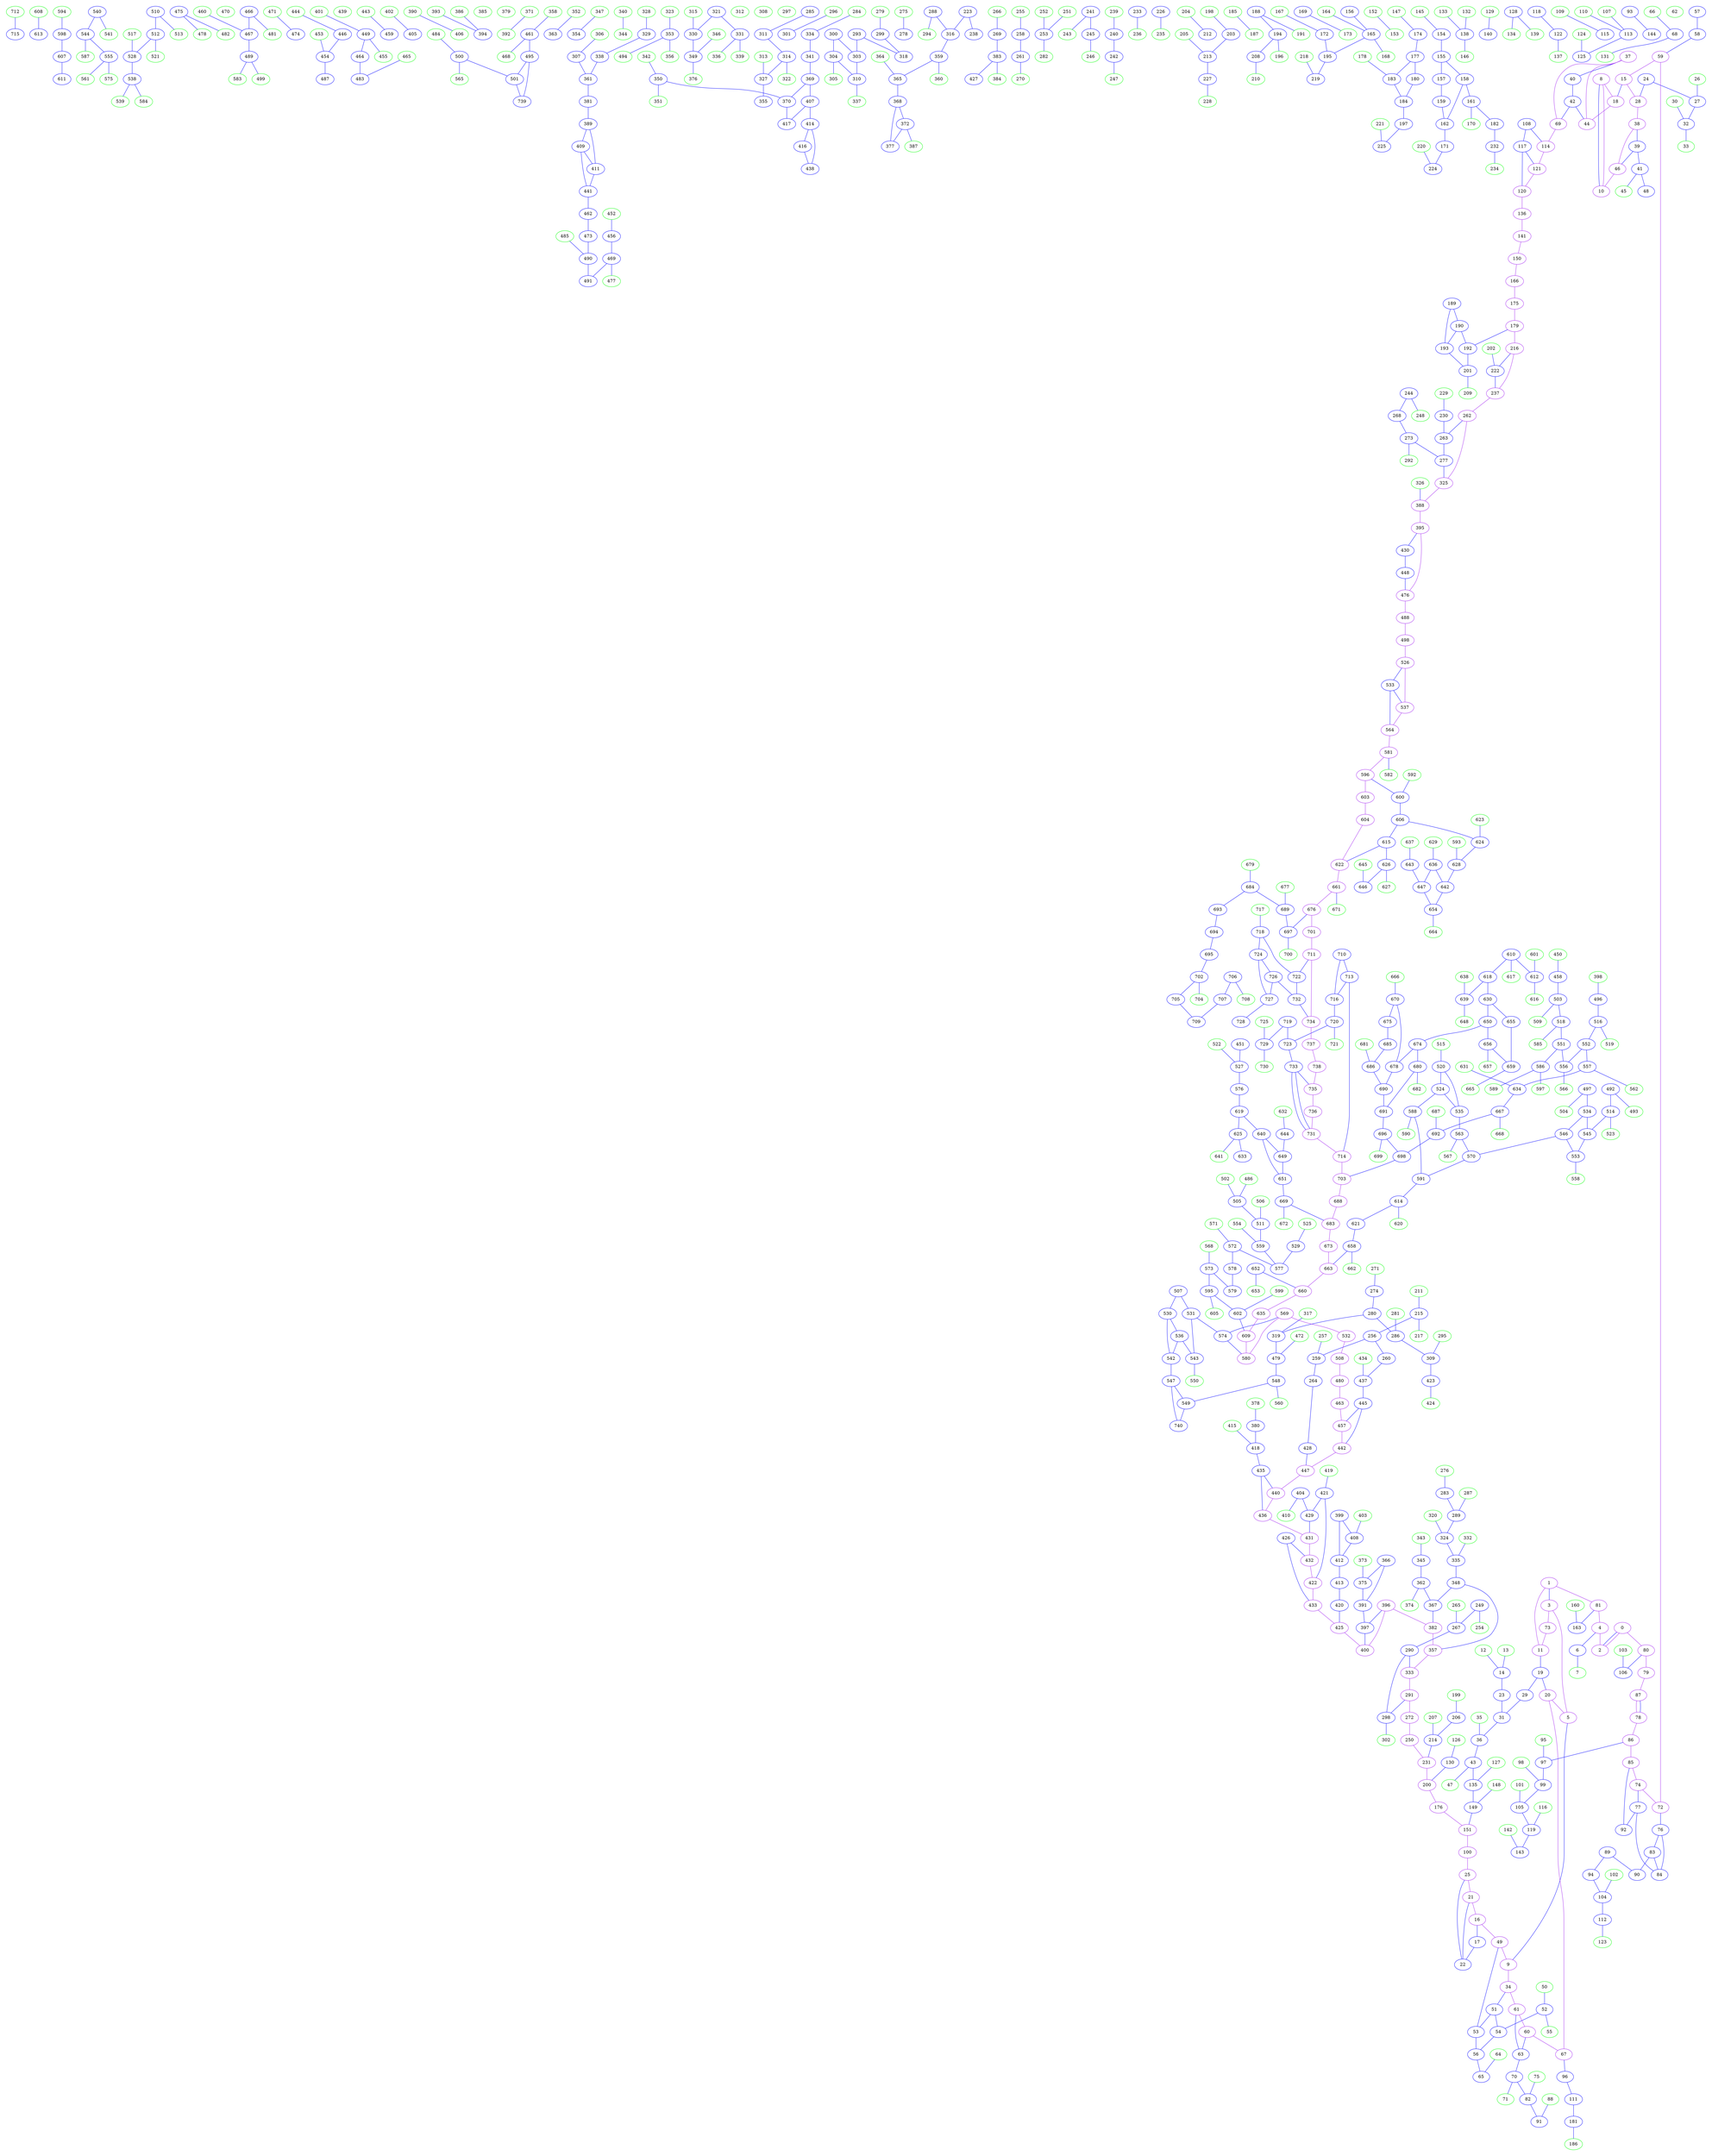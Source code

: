 digraph{
subgraph cluster_0 {
color = white
X111Y375I0 [label="0", pos="111,375!", color="purple"]
X111Y385I0 [label="1", pos="111,385!", color="purple"]
X112Y376I0 [label="2", pos="112,376!", color="purple"]
X114Y395I0 [label="3", pos="114,395!", color="purple"]
X117Y375I0 [label="4", pos="117,375!", color="purple"]
X118Y392I0 [label="5", pos="118,392!", color="purple"]
X121Y381I0 [label="6", pos="121,381!", color="blue"]
X124Y382I0 [label="7", pos="124,382!", color="green"]
X127Y168I0 [label="8", pos="127,168!", color="purple"]
X127Y408I0 [label="9", pos="127,408!", color="purple"]
X128Y189I0 [label="10", pos="128,189!", color="purple"]
X132Y375I0 [label="11", pos="132,375!", color="purple"]
X132Y381I0 [label="12", pos="132,381!", color="green"]
X134Y397I0 [label="13", pos="134,397!", color="green"]
X136Y392I0 [label="14", pos="136,392!", color="blue"]
X138Y203I0 [label="15", pos="138,203!", color="purple"]
X138Y415I0 [label="16", pos="138,415!", color="purple"]
X140Y412I0 [label="17", pos="140,412!", color="blue"]
X141Y153I0 [label="18", pos="141,153!", color="purple"]
X141Y380I0 [label="19", pos="141,380!", color="blue"]
X142Y375I0 [label="20", pos="142,375!", color="purple"]
X144Y419I0 [label="21", pos="144,419!", color="purple"]
X145Y417I0 [label="22", pos="145,417!", color="blue"]
X146Y399I0 [label="23", pos="146,399!", color="blue"]
X148Y192I0 [label="24", pos="148,192!", color="blue"]
X148Y419I0 [label="25", pos="148,419!", color="purple"]
X149Y180I0 [label="26", pos="149,180!", color="green"]
X150Y180I0 [label="27", pos="150,180!", color="blue"]
X150Y204I0 [label="28", pos="150,204!", color="purple"]
X150Y388I0 [label="29", pos="150,388!", color="blue"]
X152Y168I0 [label="30", pos="152,168!", color="green"]
X152Y397I0 [label="31", pos="152,397!", color="blue"]
X153Y173I0 [label="32", pos="153,173!", color="blue"]
X154Y167I0 [label="33", pos="154,167!", color="green"]
X154Y377I0 [label="34", pos="154,377!", color="purple"]
X154Y403I0 [label="35", pos="154,403!", color="green"]
X155Y401I0 [label="36", pos="155,401!", color="blue"]
X157Y136I0 [label="37", pos="157,136!", color="purple"]
X157Y204I0 [label="38", pos="157,204!", color="purple"]
X159Y199I0 [label="39", pos="159,199!", color="blue"]
X160Y140I0 [label="40", pos="160,140!", color="blue"]
X160Y188I0 [label="41", pos="160,188!", color="blue"]
X161Y139I0 [label="42", pos="161,139!", color="blue"]
X161Y406I0 [label="43", pos="161,406!", color="blue"]
X162Y141I0 [label="44", pos="162,141!", color="purple"]
X162Y188I0 [label="45", pos="162,188!", color="green"]
X162Y204I0 [label="46", pos="162,204!", color="purple"]
X162Y410I0 [label="47", pos="162,410!", color="green"]
X163Y178I0 [label="48", pos="163,178!", color="blue"]
X164Y376I0 [label="49", pos="164,376!", color="purple"]
X164Y387I0 [label="50", pos="164,387!", color="green"]
X165Y383I0 [label="51", pos="165,383!", color="blue"]
X165Y385I0 [label="52", pos="165,385!", color="blue"]
X166Y382I0 [label="53", pos="166,382!", color="blue"]
X166Y384I0 [label="54", pos="166,384!", color="blue"]
X166Y388I0 [label="55", pos="166,388!", color="green"]
X167Y383I0 [label="56", pos="167,383!", color="blue"]
X168Y205I0 [label="57", pos="168,205!", color="blue"]
X168Y209I0 [label="58", pos="168,209!", color="blue"]
X170Y218I0 [label="59", pos="170,218!", color="purple"]
X170Y358I0 [label="60", pos="170,358!", color="purple"]
X170Y360I0 [label="61", pos="170,360!", color="purple"]
X170Y373I0 [label="62", pos="170,373!", color="green"]
X171Y360I0 [label="63", pos="171,360!", color="blue"]
X172Y391I0 [label="64", pos="172,391!", color="green"]
X173Y387I0 [label="65", pos="173,387!", color="blue"]
X174Y405I0 [label="66", pos="174,405!", color="green"]
X175Y351I0 [label="67", pos="175,351!", color="purple"]
X175Y402I0 [label="68", pos="175,402!", color="blue"]
X176Y119I0 [label="69", pos="176,119!", color="purple"]
X176Y366I0 [label="70", pos="176,366!", color="blue"]
X176Y370I0 [label="71", pos="176,370!", color="green"]
X181Y251I0 [label="72", pos="181,251!", color="purple"]
X181Y343I0 [label="73", pos="181,343!", color="purple"]
X182Y270I0 [label="74", pos="182,270!", color="purple"]
X182Y373I0 [label="75", pos="182,373!", color="green"]
X183Y252I0 [label="76", pos="183,252!", color="blue"]
X183Y271I0 [label="77", pos="183,271!", color="blue"]
X183Y306I0 [label="78", pos="183,306!", color="purple"]
X183Y309I0 [label="79", pos="183,309!", color="purple"]
X183Y322I0 [label="80", pos="183,322!", color="purple"]
X183Y332I0 [label="81", pos="183,332!", color="purple"]
X183Y371I0 [label="82", pos="183,371!", color="blue"]
X184Y251I0 [label="83", pos="184,251!", color="blue"]
X184Y253I0 [label="84", pos="184,253!", color="blue"]
X184Y284I0 [label="85", pos="184,284!", color="purple"]
X184Y288I0 [label="86", pos="184,288!", color="purple"]
X184Y306I0 [label="87", pos="184,306!", color="purple"]
X184Y375I0 [label="88", pos="184,375!", color="green"]
X185Y245I0 [label="89", pos="185,245!", color="blue"]
X185Y250I0 [label="90", pos="185,250!", color="blue"]
X185Y373I0 [label="91", pos="185,373!", color="blue"]
X186Y281I0 [label="92", pos="186,281!", color="blue"]
X187Y177I0 [label="93", pos="187,177!", color="blue"]
X187Y243I0 [label="94", pos="187,243!", color="blue"]
X187Y298I0 [label="95", pos="187,298!", color="green"]
X187Y363I0 [label="96", pos="187,363!", color="blue"]
X188Y297I0 [label="97", pos="188,297!", color="blue"]
X188Y301I0 [label="98", pos="188,301!", color="green"]
X189Y299I0 [label="99", pos="189,299!", color="blue"]
X189Y432I0 [label="100", pos="189,432!", color="purple"]
X190Y307I0 [label="101", pos="190,307!", color="green"]
X191Y257I0 [label="102", pos="191,257!", color="green"]
X191Y331I0 [label="103", pos="191,331!", color="green"]
X192Y255I0 [label="104", pos="192,255!", color="blue"]
X192Y304I0 [label="105", pos="192,304!", color="blue"]
X192Y329I0 [label="106", pos="192,329!", color="blue"]
X194Y278I0 [label="107", pos="194,278!", color="green"]
X196Y116I0 [label="108", pos="196,116!", color="blue"]
X196Y249I0 [label="109", pos="196,249!", color="green"]
X196Y288I0 [label="110", pos="196,288!", color="green"]
X196Y368I0 [label="111", pos="196,368!", color="blue"]
X197Y264I0 [label="112", pos="197,264!", color="blue"]
X197Y286I0 [label="113", pos="197,286!", color="blue"]
X198Y119I0 [label="114", pos="198,119!", color="purple"]
X198Y246I0 [label="115", pos="198,246!", color="blue"]
X198Y311I0 [label="116", pos="198,311!", color="green"]
X199Y113I0 [label="117", pos="199,113!", color="blue"]
X199Y207I0 [label="118", pos="199,207!", color="blue"]
X199Y309I0 [label="119", pos="199,309!", color="blue"]
X200Y112I0 [label="120", pos="200,112!", color="purple"]
X200Y115I0 [label="121", pos="200,115!", color="purple"]
X200Y208I0 [label="122", pos="200,208!", color="blue"]
X200Y264I0 [label="123", pos="200,264!", color="green"]
X200Y287I0 [label="124", pos="200,287!", color="green"]
X200Y288I0 [label="125", pos="200,288!", color="blue"]
X201Y400I0 [label="126", pos="201,400!", color="green"]
X201Y426I0 [label="127", pos="201,426!", color="green"]
X202Y302I0 [label="128", pos="202,302!", color="blue"]
X202Y329I0 [label="129", pos="202,329!", color="green"]
X202Y399I0 [label="130", pos="202,399!", color="blue"]
X202Y423I0 [label="131", pos="202,423!", color="green"]
X203Y265I0 [label="132", pos="203,265!", color="green"]
X203Y270I0 [label="133", pos="203,270!", color="green"]
X203Y302I0 [label="134", pos="203,302!", color="green"]
X203Y430I0 [label="135", pos="203,430!", color="blue"]
X204Y110I0 [label="136", pos="204,110!", color="purple"]
X204Y208I0 [label="137", pos="204,208!", color="green"]
X204Y269I0 [label="138", pos="204,269!", color="blue"]
X204Y304I0 [label="139", pos="204,304!", color="green"]
X204Y326I0 [label="140", pos="204,326!", color="blue"]
X205Y109I0 [label="141", pos="205,109!", color="purple"]
X206Y319I0 [label="142", pos="206,319!", color="green"]
X207Y317I0 [label="143", pos="207,317!", color="blue"]
X208Y145I0 [label="144", pos="208,145!", color="blue"]
X208Y218I0 [label="145", pos="208,218!", color="green"]
X208Y277I0 [label="146", pos="208,277!", color="green"]
X208Y305I0 [label="147", pos="208,305!", color="green"]
X208Y426I0 [label="148", pos="208,426!", color="green"]
X208Y431I0 [label="149", pos="208,431!", color="blue"]
X209Y106I0 [label="150", pos="209,106!", color="purple"]
X209Y432I0 [label="151", pos="209,432!", color="purple"]
X211Y279I0 [label="152", pos="211,279!", color="green"]
X211Y280I0 [label="153", pos="211,280!", color="green"]
X212Y218I0 [label="154", pos="212,218!", color="blue"]
X213Y203I0 [label="155", pos="213,203!", color="blue"]
X213Y273I0 [label="156", pos="213,273!", color="blue"]
X214Y202I0 [label="157", pos="214,202!", color="blue"]
X216Y193I0 [label="158", pos="216,193!", color="blue"]
X216Y201I0 [label="159", pos="216,201!", color="blue"]
X216Y365I0 [label="160", pos="216,365!", color="green"]
X217Y191I0 [label="161", pos="217,191!", color="blue"]
X217Y200I0 [label="162", pos="217,200!", color="blue"]
X217Y363I0 [label="163", pos="217,363!", color="blue"]
X218Y277I0 [label="164", pos="218,277!", color="green"]
X219Y275I0 [label="165", pos="219,275!", color="blue"]
X220Y93I0 [label="166", pos="220,93!", color="purple"]
X220Y267I0 [label="167", pos="220,267!", color="green"]
X220Y272I0 [label="168", pos="220,272!", color="green"]
X221Y119I0 [label="169", pos="221,119!", color="blue"]
X221Y190I0 [label="170", pos="221,190!", color="green"]
X221Y208I0 [label="171", pos="221,208!", color="blue"]
X221Y265I0 [label="172", pos="221,265!", color="blue"]
X222Y121I0 [label="173", pos="222,121!", color="green"]
X223Y318I0 [label="174", pos="223,318!", color="blue"]
X224Y90I0 [label="175", pos="224,90!", color="purple"]
X224Y432I0 [label="176", pos="224,432!", color="purple"]
X225Y319I0 [label="177", pos="225,319!", color="blue"]
X228Y314I0 [label="178", pos="228,314!", color="green"]
X229Y84I0 [label="179", pos="229,84!", color="purple"]
X230Y323I0 [label="180", pos="230,323!", color="blue"]
X230Y397I0 [label="181", pos="230,397!", color="blue"]
X231Y166I0 [label="182", pos="231,166!", color="blue"]
X231Y319I0 [label="183", pos="231,319!", color="blue"]
X232Y320I0 [label="184", pos="232,320!", color="blue"]
X233Y96I0 [label="185", pos="233,96!", color="green"]
X233Y402I0 [label="186", pos="233,402!", color="green"]
X234Y96I0 [label="187", pos="234,96!", color="green"]
X234Y180I0 [label="188", pos="234,180!", color="blue"]
X235Y90I0 [label="189", pos="235,90!", color="blue"]
X236Y89I0 [label="190", pos="236,89!", color="blue"]
X236Y183I0 [label="191", pos="236,183!", color="green"]
X237Y88I0 [label="192", pos="237,88!", color="blue"]
X237Y90I0 [label="193", pos="237,90!", color="blue"]
X237Y177I0 [label="194", pos="237,177!", color="blue"]
X237Y295I0 [label="195", pos="237,295!", color="blue"]
X238Y179I0 [label="196", pos="238,179!", color="green"]
X238Y319I0 [label="197", pos="238,319!", color="blue"]
X238Y391I0 [label="198", pos="238,391!", color="green"]
X238Y421I0 [label="199", pos="238,421!", color="green"]
X238Y431I0 [label="200", pos="238,431!", color="purple"]
X239Y89I0 [label="201", pos="239,89!", color="blue"]
X239Y94I0 [label="202", pos="239,94!", color="green"]
X239Y389I0 [label="203", pos="239,389!", color="blue"]
X240Y313I0 [label="204", pos="240,313!", color="green"]
X240Y395I0 [label="205", pos="240,395!", color="green"]
X240Y418I0 [label="206", pos="240,418!", color="blue"]
X240Y423I0 [label="207", pos="240,423!", color="green"]
X241Y175I0 [label="208", pos="241,175!", color="blue"]
X242Y88I0 [label="209", pos="242,88!", color="green"]
X242Y177I0 [label="210", pos="242,177!", color="green"]
X242Y291I0 [label="211", pos="242,291!", color="green"]
X242Y310I0 [label="212", pos="242,310!", color="blue"]
X242Y392I0 [label="213", pos="242,392!", color="blue"]
X242Y420I0 [label="214", pos="242,420!", color="blue"]
X243Y289I0 [label="215", pos="243,289!", color="blue"]
X244Y84I0 [label="216", pos="244,84!", color="purple"]
X244Y284I0 [label="217", pos="244,284!", color="green"]
X244Y303I0 [label="218", pos="244,303!", color="green"]
X245Y301I0 [label="219", pos="245,301!", color="blue"]
X246Y273I0 [label="220", pos="246,273!", color="green"]
X246Y329I0 [label="221", pos="246,329!", color="green"]
X248Y88I0 [label="222", pos="248,88!", color="blue"]
X248Y232I0 [label="223", pos="248,232!", color="blue"]
X248Y270I0 [label="224", pos="248,270!", color="blue"]
X248Y326I0 [label="225", pos="248,326!", color="blue"]
X249Y354I0 [label="226", pos="249,354!", color="blue"]
X249Y399I0 [label="227", pos="249,399!", color="blue"]
X250Y404I0 [label="228", pos="250,404!", color="green"]
X252Y92I0 [label="229", pos="252,92!", color="green"]
X252Y94I0 [label="230", pos="252,94!", color="blue"]
X254Y431I0 [label="231", pos="254,431!", color="purple"]
X255Y157I0 [label="232", pos="255,157!", color="blue"]
X255Y381I0 [label="233", pos="255,381!", color="blue"]
X256Y159I0 [label="234", pos="256,159!", color="green"]
X256Y356I0 [label="235", pos="256,356!", color="green"]
X256Y384I0 [label="236", pos="256,384!", color="green"]
X258Y87I0 [label="237", pos="258,87!", color="purple"]
X258Y239I0 [label="238", pos="258,239!", color="blue"]
X258Y351I0 [label="239", pos="258,351!", color="green"]
X260Y348I0 [label="240", pos="260,348!", color="blue"]
X261Y144I0 [label="241", pos="261,144!", color="blue"]
X261Y349I0 [label="242", pos="261,349!", color="blue"]
X262Y147I0 [label="243", pos="262,147!", color="green"]
X263Y108I0 [label="244", pos="263,108!", color="blue"]
X263Y143I0 [label="245", pos="263,143!", color="blue"]
X264Y145I0 [label="246", pos="264,145!", color="green"]
X264Y348I0 [label="247", pos="264,348!", color="green"]
X265Y109I0 [label="248", pos="265,109!", color="green"]
X269Y404I0 [label="249", pos="269,404!", color="blue"]
X269Y431I0 [label="250", pos="269,431!", color="purple"]
X270Y350I0 [label="251", pos="270,350!", color="green"]
X272Y350I0 [label="252", pos="272,350!", color="green"]
X272Y352I0 [label="253", pos="272,352!", color="blue"]
X272Y410I0 [label="254", pos="272,410!", color="green"]
X274Y247I0 [label="255", pos="274,247!", color="green"]
X274Y313I0 [label="256", pos="274,313!", color="blue"]
X274Y317I0 [label="257", pos="274,317!", color="green"]
X275Y245I0 [label="258", pos="275,245!", color="blue"]
X275Y315I0 [label="259", pos="275,315!", color="blue"]
X276Y306I0 [label="260", pos="276,306!", color="blue"]
X277Y194I0 [label="261", pos="277,194!", color="blue"]
X278Y84I0 [label="262", pos="278,84!", color="purple"]
X278Y87I0 [label="263", pos="278,87!", color="blue"]
X278Y317I0 [label="264", pos="278,317!", color="blue"]
X279Y412I0 [label="265", pos="279,412!", color="green"]
X280Y279I0 [label="266", pos="280,279!", color="green"]
X280Y412I0 [label="267", pos="280,412!", color="blue"]
X281Y99I0 [label="268", pos="281,99!", color="blue"]
X281Y277I0 [label="269", pos="281,277!", color="blue"]
X282Y190I0 [label="270", pos="282,190!", color="green"]
X282Y218I0 [label="271", pos="282,218!", color="green"]
X283Y431I0 [label="272", pos="283,431!", color="purple"]
X286Y93I0 [label="273", pos="286,93!", color="blue"]
X286Y218I0 [label="274", pos="286,218!", color="blue"]
X286Y395I0 [label="275", pos="286,395!", color="green"]
X286Y409I0 [label="276", pos="286,409!", color="green"]
X287Y86I0 [label="277", pos="287,86!", color="blue"]
X287Y393I0 [label="278", pos="287,393!", color="blue"]
X288Y102I0 [label="279", pos="288,102!", color="green"]
X288Y220I0 [label="280", pos="288,220!", color="blue"]
X288Y235I0 [label="281", pos="288,235!", color="green"]
X288Y364I0 [label="282", pos="288,364!", color="green"]
X288Y406I0 [label="283", pos="288,406!", color="blue"]
X289Y187I0 [label="284", pos="289,187!", color="green"]
X290Y194I0 [label="285", pos="290,194!", color="blue"]
X290Y232I0 [label="286", pos="290,232!", color="blue"]
X290Y411I0 [label="287", pos="290,411!", color="green"]
X291Y179I0 [label="288", pos="291,179!", color="blue"]
X291Y409I0 [label="289", pos="291,409!", color="blue"]
X291Y423I0 [label="290", pos="291,423!", color="blue"]
X291Y431I0 [label="291", pos="291,431!", color="purple"]
X292Y88I0 [label="292", pos="292,88!", color="green"]
X292Y112I0 [label="293", pos="292,112!", color="blue"]
X292Y181I0 [label="294", pos="292,181!", color="green"]
X292Y239I0 [label="295", pos="292,239!", color="green"]
X292Y251I0 [label="296", pos="292,251!", color="green"]
X292Y367I0 [label="297", pos="292,367!", color="green"]
X292Y428I0 [label="298", pos="292,428!", color="blue"]
X293Y103I0 [label="299", pos="293,103!", color="blue"]
X293Y117I0 [label="300", pos="293,117!", color="blue"]
X293Y249I0 [label="301", pos="293,249!", color="blue"]
X293Y428I0 [label="302", pos="293,428!", color="green"]
X294Y116I0 [label="303", pos="294,116!", color="blue"]
X294Y118I0 [label="304", pos="294,118!", color="blue"]
X294Y120I0 [label="305", pos="294,120!", color="green"]
X294Y151I0 [label="306", pos="294,151!", color="green"]
X294Y152I0 [label="307", pos="294,152!", color="blue"]
X294Y206I0 [label="308", pos="294,206!", color="green"]
X294Y236I0 [label="309", pos="294,236!", color="blue"]
X295Y117I0 [label="310", pos="295,117!", color="blue"]
X295Y192I0 [label="311", pos="295,192!", color="blue"]
X296Y93I0 [label="312", pos="296,93!", color="green"]
X296Y201I0 [label="313", pos="296,201!", color="green"]
X297Y194I0 [label="314", pos="297,194!", color="blue"]
X298Y158I0 [label="315", pos="298,158!", color="green"]
X298Y176I0 [label="316", pos="298,176!", color="blue"]
X298Y231I0 [label="317", pos="298,231!", color="green"]
X299Y106I0 [label="318", pos="299,106!", color="blue"]
X299Y229I0 [label="319", pos="299,229!", color="blue"]
X299Y416I0 [label="320", pos="299,416!", color="green"]
X300Y163I0 [label="321", pos="300,163!", color="blue"]
X300Y192I0 [label="322", pos="300,192!", color="green"]
X300Y206I0 [label="323", pos="300,206!", color="green"]
X300Y415I0 [label="324", pos="300,415!", color="blue"]
X301Y79I0 [label="325", pos="301,79!", color="purple"]
X301Y87I0 [label="326", pos="301,87!", color="green"]
X301Y199I0 [label="327", pos="301,199!", color="blue"]
X302Y140I0 [label="328", pos="302,140!", color="green"]
X302Y142I0 [label="329", pos="302,142!", color="blue"]
X302Y160I0 [label="330", pos="302,160!", color="blue"]
X302Y165I0 [label="331", pos="302,165!", color="blue"]
X302Y423I0 [label="332", pos="302,423!", color="green"]
X303Y431I0 [label="333", pos="303,431!", color="purple"]
X304Y186I0 [label="334", pos="304,186!", color="blue"]
X304Y420I0 [label="335", pos="304,420!", color="blue"]
X306Y170I0 [label="336", pos="306,170!", color="green"]
X308Y116I0 [label="337", pos="308,116!", color="green"]
X308Y142I0 [label="338", pos="308,142!", color="blue"]
X308Y165I0 [label="339", pos="308,165!", color="green"]
X310Y167I0 [label="340", pos="310,167!", color="green"]
X310Y185I0 [label="341", pos="310,185!", color="blue"]
X310Y195I0 [label="342", pos="310,195!", color="green"]
X310Y417I0 [label="343", pos="310,417!", color="green"]
X311Y167I0 [label="344", pos="311,167!", color="green"]
X311Y415I0 [label="345", pos="311,415!", color="blue"]
X312Y165I0 [label="346", pos="312,165!", color="green"]
X312Y376I0 [label="347", pos="312,376!", color="green"]
X313Y428I0 [label="348", pos="313,428!", color="blue"]
X314Y163I0 [label="349", pos="314,163!", color="blue"]
X314Y196I0 [label="350", pos="314,196!", color="blue"]
X314Y198I0 [label="351", pos="314,198!", color="green"]
X315Y115I0 [label="352", pos="315,115!", color="green"]
X315Y219I0 [label="353", pos="315,219!", color="blue"]
X315Y375I0 [label="354", pos="315,375!", color="blue"]
X316Y206I0 [label="355", pos="316,206!", color="blue"]
X316Y222I0 [label="356", pos="316,222!", color="green"]
X317Y433I0 [label="357", pos="317,433!", color="purple"]
X318Y98I0 [label="358", pos="318,98!", color="green"]
X319Y179I0 [label="359", pos="319,179!", color="blue"]
X320Y182I0 [label="360", pos="320,182!", color="green"]
X321Y153I0 [label="361", pos="321,153!", color="blue"]
X321Y424I0 [label="362", pos="321,424!", color="blue"]
X322Y120I0 [label="363", pos="322,120!", color="blue"]
X322Y174I0 [label="364", pos="322,174!", color="green"]
X322Y177I0 [label="365", pos="322,177!", color="blue"]
X322Y411I0 [label="366", pos="322,411!", color="blue"]
X322Y427I0 [label="367", pos="322,427!", color="blue"]
X323Y177I0 [label="368", pos="323,177!", color="blue"]
X323Y192I0 [label="369", pos="323,192!", color="blue"]
X323Y195I0 [label="370", pos="323,195!", color="blue"]
X324Y144I0 [label="371", pos="324,144!", color="green"]
X324Y178I0 [label="372", pos="324,178!", color="blue"]
X324Y419I0 [label="373", pos="324,419!", color="green"]
X324Y424I0 [label="374", pos="324,424!", color="green"]
X325Y417I0 [label="375", pos="325,417!", color="blue"]
X326Y169I0 [label="376", pos="326,169!", color="green"]
X326Y176I0 [label="377", pos="326,176!", color="blue"]
X328Y365I0 [label="378", pos="328,365!", color="green"]
X329Y151I0 [label="379", pos="329,151!", color="green"]
X329Y362I0 [label="380", pos="329,362!", color="blue"]
X330Y165I0 [label="381", pos="330,165!", color="blue"]
X330Y433I0 [label="382", pos="330,433!", color="purple"]
X331Y305I0 [label="383", pos="331,305!", color="blue"]
X332Y308I0 [label="384", pos="332,308!", color="green"]
X332Y393I0 [label="385", pos="332,393!", color="green"]
X333Y143I0 [label="386", pos="333,143!", color="green"]
X334Y186I0 [label="387", pos="334,186!", color="green"]
X335Y78I0 [label="388", pos="335,78!", color="purple"]
X336Y164I0 [label="389", pos="336,164!", color="blue"]
X336Y398I0 [label="390", pos="336,398!", color="green"]
X337Y428I0 [label="391", pos="337,428!", color="blue"]
X338Y152I0 [label="392", pos="338,152!", color="green"]
X339Y144I0 [label="393", pos="339,144!", color="green"]
X339Y145I0 [label="394", pos="339,145!", color="blue"]
X340Y76I0 [label="395", pos="340,76!", color="purple"]
X340Y435I0 [label="396", pos="340,435!", color="purple"]
X341Y433I0 [label="397", pos="341,433!", color="blue"]
X342Y114I0 [label="398", pos="342,114!", color="green"]
X343Y418I0 [label="399", pos="343,418!", color="blue"]
X343Y435I0 [label="400", pos="343,435!", color="purple"]
X344Y142I0 [label="401", pos="344,142!", color="green"]
X344Y401I0 [label="402", pos="344,401!", color="green"]
X344Y414I0 [label="403", pos="344,414!", color="green"]
X345Y384I0 [label="404", pos="345,384!", color="blue"]
X346Y398I0 [label="405", pos="346,398!", color="blue"]
X346Y408I0 [label="406", pos="346,408!", color="green"]
X347Y197I0 [label="407", pos="347,197!", color="blue"]
X347Y416I0 [label="408", pos="347,416!", color="blue"]
X348Y169I0 [label="409", pos="348,169!", color="blue"]
X348Y390I0 [label="410", pos="348,390!", color="green"]
X349Y166I0 [label="411", pos="349,166!", color="blue"]
X350Y426I0 [label="412", pos="350,426!", color="blue"]
X351Y427I0 [label="413", pos="351,427!", color="blue"]
X352Y196I0 [label="414", pos="352,196!", color="blue"]
X352Y379I0 [label="415", pos="352,379!", color="green"]
X353Y193I0 [label="416", pos="353,193!", color="blue"]
X353Y208I0 [label="417", pos="353,208!", color="blue"]
X353Y377I0 [label="418", pos="353,377!", color="blue"]
X354Y394I0 [label="419", pos="354,394!", color="green"]
X354Y434I0 [label="420", pos="354,434!", color="blue"]
X358Y399I0 [label="421", pos="358,399!", color="blue"]
X358Y402I0 [label="422", pos="358,402!", color="purple"]
X359Y282I0 [label="423", pos="359,282!", color="blue"]
X360Y284I0 [label="424", pos="360,284!", color="green"]
X360Y439I0 [label="425", pos="360,439!", color="purple"]
X361Y419I0 [label="426", pos="361,419!", color="blue"]
X362Y319I0 [label="427", pos="362,319!", color="blue"]
X362Y370I0 [label="428", pos="362,370!", color="blue"]
X362Y397I0 [label="429", pos="362,397!", color="blue"]
X363Y67I0 [label="430", pos="363,67!", color="blue"]
X363Y398I0 [label="431", pos="363,398!", color="purple"]
X363Y419I0 [label="432", pos="363,419!", color="purple"]
X363Y429I0 [label="433", pos="363,429!", color="purple"]
X364Y361I0 [label="434", pos="364,361!", color="green"]
X364Y385I0 [label="435", pos="364,385!", color="blue"]
X364Y388I0 [label="436", pos="364,388!", color="purple"]
X366Y359I0 [label="437", pos="366,359!", color="blue"]
X368Y204I0 [label="438", pos="368,204!", color="blue"]
X368Y229I0 [label="439", pos="368,229!", color="green"]
X369Y387I0 [label="440", pos="369,387!", color="purple"]
X371Y178I0 [label="441", pos="371,178!", color="blue"]
X372Y371I0 [label="442", pos="372,371!", color="purple"]
X374Y232I0 [label="443", pos="374,232!", color="green"]
X374Y317I0 [label="444", pos="374,317!", color="green"]
X374Y368I0 [label="445", pos="374,368!", color="blue"]
X375Y315I0 [label="446", pos="375,315!", color="blue"]
X375Y381I0 [label="447", pos="375,381!", color="purple"]
X377Y60I0 [label="448", pos="377,60!", color="blue"]
X377Y151I0 [label="449", pos="377,151!", color="blue"]
X378Y104I0 [label="450", pos="378,104!", color="green"]
X378Y124I0 [label="451", pos="378,124!", color="blue"]
X378Y205I0 [label="452", pos="378,205!", color="green"]
X378Y321I0 [label="453", pos="378,321!", color="green"]
X379Y319I0 [label="454", pos="379,319!", color="blue"]
X380Y154I0 [label="455", pos="380,154!", color="green"]
X380Y202I0 [label="456", pos="380,202!", color="blue"]
X380Y375I0 [label="457", pos="380,375!", color="purple"]
X381Y106I0 [label="458", pos="381,106!", color="blue"]
X382Y235I0 [label="459", pos="382,235!", color="blue"]
X384Y64I0 [label="460", pos="384,64!", color="green"]
X385Y83I0 [label="461", pos="385,83!", color="blue"]
X385Y190I0 [label="462", pos="385,190!", color="blue"]
X385Y369I0 [label="463", pos="385,369!", color="purple"]
X386Y148I0 [label="464", pos="386,148!", color="blue"]
X386Y155I0 [label="465", pos="386,155!", color="green"]
X387Y68I0 [label="466", pos="387,68!", color="blue"]
X388Y65I0 [label="467", pos="388,65!", color="blue"]
X388Y87I0 [label="468", pos="388,87!", color="green"]
X389Y211I0 [label="469", pos="389,211!", color="blue"]
X390Y100I0 [label="470", pos="390,100!", color="green"]
X390Y231I0 [label="471", pos="390,231!", color="green"]
X390Y293I0 [label="472", pos="390,293!", color="green"]
X391Y198I0 [label="473", pos="391,198!", color="blue"]
X391Y229I0 [label="474", pos="391,229!", color="blue"]
X391Y277I0 [label="475", pos="391,277!", color="blue"]
X392Y54I0 [label="476", pos="392,54!", color="purple"]
X392Y216I0 [label="477", pos="392,216!", color="green"]
X392Y279I0 [label="478", pos="392,279!", color="green"]
X392Y290I0 [label="479", pos="392,290!", color="blue"]
X393Y363I0 [label="480", pos="393,363!", color="purple"]
X394Y66I0 [label="481", pos="394,66!", color="green"]
X396Y278I0 [label="482", pos="396,278!", color="green"]
X397Y163I0 [label="483", pos="397,163!", color="blue"]
X398Y66I0 [label="484", pos="398,66!", color="green"]
X398Y209I0 [label="485", pos="398,209!", color="green"]
X398Y278I0 [label="486", pos="398,278!", color="green"]
X398Y335I0 [label="487", pos="398,335!", color="blue"]
X399Y49I0 [label="488", pos="399,49!", color="purple"]
X399Y59I0 [label="489", pos="399,59!", color="blue"]
X399Y207I0 [label="490", pos="399,207!", color="blue"]
X399Y218I0 [label="491", pos="399,218!", color="blue"]
X400Y178I0 [label="492", pos="400,178!", color="blue"]
X400Y182I0 [label="493", pos="400,182!", color="green"]
X400Y277I0 [label="494", pos="400,277!", color="green"]
X401Y73I0 [label="495", pos="401,73!", color="blue"]
X401Y117I0 [label="496", pos="401,117!", color="blue"]
X401Y195I0 [label="497", pos="401,195!", color="blue"]
X402Y50I0 [label="498", pos="402,50!", color="purple"]
X402Y60I0 [label="499", pos="402,60!", color="green"]
X402Y67I0 [label="500", pos="402,67!", color="blue"]
X402Y72I0 [label="501", pos="402,72!", color="blue"]
X402Y289I0 [label="502", pos="402,289!", color="green"]
X404Y105I0 [label="503", pos="404,105!", color="blue"]
X404Y194I0 [label="504", pos="404,194!", color="green"]
X404Y286I0 [label="505", pos="404,286!", color="blue"]
X404Y291I0 [label="506", pos="404,291!", color="green"]
X404Y317I0 [label="507", pos="404,317!", color="blue"]
X404Y362I0 [label="508", pos="404,362!", color="purple"]
X405Y106I0 [label="509", pos="405,106!", color="green"]
X406Y82I0 [label="510", pos="406,82!", color="blue"]
X406Y288I0 [label="511", pos="406,288!", color="blue"]
X408Y80I0 [label="512", pos="408,80!", color="blue"]
X408Y85I0 [label="513", pos="408,85!", color="green"]
X408Y190I0 [label="514", pos="408,190!", color="blue"]
X408Y214I0 [label="515", pos="408,214!", color="green"]
X409Y112I0 [label="516", pos="409,112!", color="blue"]
X410Y72I0 [label="517", pos="410,72!", color="green"]
X411Y101I0 [label="518", pos="411,101!", color="blue"]
X411Y113I0 [label="519", pos="411,113!", color="green"]
X411Y219I0 [label="520", pos="411,219!", color="blue"]
X412Y82I0 [label="521", pos="412,82!", color="green"]
X412Y157I0 [label="522", pos="412,157!", color="green"]
X412Y190I0 [label="523", pos="412,190!", color="green"]
X412Y225I0 [label="524", pos="412,225!", color="blue"]
X412Y285I0 [label="525", pos="412,285!", color="green"]
X413Y43I0 [label="526", pos="413,43!", color="purple"]
X413Y155I0 [label="527", pos="413,155!", color="blue"]
X414Y73I0 [label="528", pos="414,73!", color="blue"]
X414Y283I0 [label="529", pos="414,283!", color="blue"]
X414Y325I0 [label="530", pos="414,325!", color="blue"]
X414Y337I0 [label="531", pos="414,337!", color="blue"]
X414Y362I0 [label="532", pos="414,362!", color="purple"]
X415Y42I0 [label="533", pos="415,42!", color="blue"]
X415Y210I0 [label="534", pos="415,210!", color="blue"]
X415Y223I0 [label="535", pos="415,223!", color="blue"]
X415Y326I0 [label="536", pos="415,326!", color="blue"]
X416Y40I0 [label="537", pos="416,40!", color="purple"]
X416Y73I0 [label="538", pos="416,73!", color="blue"]
X416Y76I0 [label="539", pos="416,76!", color="green"]
X416Y86I0 [label="540", pos="416,86!", color="blue"]
X416Y90I0 [label="541", pos="416,90!", color="green"]
X416Y323I0 [label="542", pos="416,323!", color="blue"]
X416Y329I0 [label="543", pos="416,329!", color="blue"]
X417Y85I0 [label="544", pos="417,85!", color="blue"]
X417Y207I0 [label="545", pos="417,207!", color="blue"]
X417Y213I0 [label="546", pos="417,213!", color="blue"]
X417Y321I0 [label="547", pos="417,321!", color="blue"]
X418Y318I0 [label="548", pos="418,318!", color="blue"]
X418Y320I0 [label="549", pos="418,320!", color="blue"]
X418Y330I0 [label="550", pos="418,330!", color="green"]
X419Y103I0 [label="551", pos="419,103!", color="blue"]
X419Y114I0 [label="552", pos="419,114!", color="blue"]
X419Y209I0 [label="553", pos="419,209!", color="blue"]
X419Y307I0 [label="554", pos="419,307!", color="green"]
X420Y78I0 [label="555", pos="420,78!", color="blue"]
X420Y104I0 [label="556", pos="420,104!", color="blue"]
X420Y115I0 [label="557", pos="420,115!", color="blue"]
X420Y212I0 [label="558", pos="420,212!", color="green"]
X420Y305I0 [label="559", pos="420,305!", color="blue"]
X420Y318I0 [label="560", pos="420,318!", color="green"]
X421Y78I0 [label="561", pos="421,78!", color="green"]
X421Y122I0 [label="562", pos="421,122!", color="green"]
X421Y226I0 [label="563", pos="421,226!", color="blue"]
X422Y43I0 [label="564", pos="422,43!", color="purple"]
X422Y63I0 [label="565", pos="422,63!", color="green"]
X422Y105I0 [label="566", pos="422,105!", color="green"]
X422Y228I0 [label="567", pos="422,228!", color="green"]
X422Y324I0 [label="568", pos="422,324!", color="green"]
X422Y361I0 [label="569", pos="422,361!", color="purple"]
X423Y224I0 [label="570", pos="423,224!", color="blue"]
X423Y312I0 [label="571", pos="423,312!", color="green"]
X424Y312I0 [label="572", pos="424,312!", color="blue"]
X424Y324I0 [label="573", pos="424,324!", color="blue"]
X424Y359I0 [label="574", pos="424,359!", color="blue"]
X425Y73I0 [label="575", pos="425,73!", color="green"]
X425Y180I0 [label="576", pos="425,180!", color="blue"]
X425Y307I0 [label="577", pos="425,307!", color="blue"]
X425Y315I0 [label="578", pos="425,315!", color="blue"]
X425Y319I0 [label="579", pos="425,319!", color="blue"]
X425Y362I0 [label="580", pos="425,362!", color="purple"]
X426Y48I0 [label="581", pos="426,48!", color="purple"]
X426Y51I0 [label="582", pos="426,51!", color="green"]
X426Y57I0 [label="583", pos="426,57!", color="green"]
X426Y71I0 [label="584", pos="426,71!", color="green"]
X426Y83I0 [label="585", pos="426,83!", color="green"]
X426Y100I0 [label="586", pos="426,100!", color="blue"]
X427Y81I0 [label="587", pos="427,81!", color="green"]
X427Y239I0 [label="588", pos="427,239!", color="blue"]
X428Y92I0 [label="589", pos="428,92!", color="green"]
X428Y242I0 [label="590", pos="428,242!", color="green"]
X429Y237I0 [label="591", pos="429,237!", color="blue"]
X431Y56I0 [label="592", pos="431,56!", color="green"]
X431Y59I0 [label="593", pos="431,59!", color="green"]
X431Y316I0 [label="594", pos="431,316!", color="green"]
X431Y354I0 [label="595", pos="431,354!", color="blue"]
X432Y50I0 [label="596", pos="432,50!", color="purple"]
X432Y118I0 [label="597", pos="432,118!", color="green"]
X432Y316I0 [label="598", pos="432,316!", color="blue"]
X432Y361I0 [label="599", pos="432,361!", color="green"]
X433Y53I0 [label="600", pos="433,53!", color="blue"]
X433Y72I0 [label="601", pos="433,72!", color="green"]
X433Y359I0 [label="602", pos="433,359!", color="blue"]
X434Y47I0 [label="603", pos="434,47!", color="purple"]
X434Y49I0 [label="604", pos="434,49!", color="purple"]
X434Y354I0 [label="605", pos="434,354!", color="green"]
X435Y54I0 [label="606", pos="435,54!", color="blue"]
X435Y305I0 [label="607", pos="435,305!", color="blue"]
X436Y165I0 [label="608", pos="436,165!", color="green"]
X436Y362I0 [label="609", pos="436,362!", color="purple"]
X437Y90I0 [label="610", pos="437,90!", color="blue"]
X437Y306I0 [label="611", pos="437,306!", color="blue"]
X438Y82I0 [label="612", pos="438,82!", color="blue"]
X438Y163I0 [label="613", pos="438,163!", color="blue"]
X438Y257I0 [label="614", pos="438,257!", color="blue"]
X440Y53I0 [label="615", pos="440,53!", color="blue"]
X440Y82I0 [label="616", pos="440,82!", color="green"]
X440Y93I0 [label="617", pos="440,93!", color="green"]
X440Y106I0 [label="618", pos="440,106!", color="blue"]
X440Y214I0 [label="619", pos="440,214!", color="blue"]
X440Y258I0 [label="620", pos="440,258!", color="green"]
X440Y277I0 [label="621", pos="440,277!", color="blue"]
X441Y50I0 [label="622", pos="441,50!", color="purple"]
X441Y60I0 [label="623", pos="441,60!", color="green"]
X441Y63I0 [label="624", pos="441,63!", color="blue"]
X441Y215I0 [label="625", pos="441,215!", color="blue"]
X442Y55I0 [label="626", pos="442,55!", color="blue"]
X442Y58I0 [label="627", pos="442,58!", color="green"]
X442Y67I0 [label="628", pos="442,67!", color="blue"]
X442Y74I0 [label="629", pos="442,74!", color="green"]
X442Y117I0 [label="630", pos="442,117!", color="blue"]
X442Y157I0 [label="631", pos="442,157!", color="green"]
X442Y204I0 [label="632", pos="442,204!", color="green"]
X442Y240I0 [label="633", pos="442,240!", color="blue"]
X443Y155I0 [label="634", pos="443,155!", color="blue"]
X443Y362I0 [label="635", pos="443,362!", color="purple"]
X444Y74I0 [label="636", pos="444,74!", color="blue"]
X444Y81I0 [label="637", pos="444,81!", color="green"]
X444Y98I0 [label="638", pos="444,98!", color="green"]
X444Y105I0 [label="639", pos="444,105!", color="blue"]
X444Y211I0 [label="640", pos="444,211!", color="blue"]
X444Y216I0 [label="641", pos="444,216!", color="green"]
X445Y70I0 [label="642", pos="445,70!", color="blue"]
X445Y79I0 [label="643", pos="445,79!", color="blue"]
X445Y204I0 [label="644", pos="445,204!", color="blue"]
X446Y55I0 [label="645", pos="446,55!", color="green"]
X446Y56I0 [label="646", pos="446,56!", color="blue"]
X446Y77I0 [label="647", pos="446,77!", color="blue"]
X446Y108I0 [label="648", pos="446,108!", color="green"]
X446Y206I0 [label="649", pos="446,206!", color="blue"]
X447Y139I0 [label="650", pos="447,139!", color="blue"]
X447Y210I0 [label="651", pos="447,210!", color="blue"]
X447Y339I0 [label="652", pos="447,339!", color="blue"]
X448Y334I0 [label="653", pos="448,334!", color="green"]
X449Y73I0 [label="654", pos="449,73!", color="blue"]
X450Y123I0 [label="655", pos="450,123!", color="blue"]
X450Y136I0 [label="656", pos="450,136!", color="blue"]
X451Y136I0 [label="657", pos="451,136!", color="green"]
X451Y323I0 [label="658", pos="451,323!", color="blue"]
X452Y127I0 [label="659", pos="452,127!", color="blue"]
X452Y362I0 [label="660", pos="452,362!", color="purple"]
X453Y50I0 [label="661", pos="453,50!", color="purple"]
X453Y323I0 [label="662", pos="453,323!", color="green"]
X453Y338I0 [label="663", pos="453,338!", color="purple"]
X454Y85I0 [label="664", pos="454,85!", color="green"]
X454Y128I0 [label="665", pos="454,128!", color="green"]
X456Y140I0 [label="666", pos="456,140!", color="green"]
X457Y179I0 [label="667", pos="457,179!", color="blue"]
X458Y176I0 [label="668", pos="458,176!", color="green"]
X458Y267I0 [label="669", pos="458,267!", color="blue"]
X459Y140I0 [label="670", pos="459,140!", color="blue"]
X460Y62I0 [label="671", pos="460,62!", color="green"]
X460Y266I0 [label="672", pos="460,266!", color="green"]
X460Y319I0 [label="673", pos="460,319!", color="purple"]
X461Y166I0 [label="674", pos="461,166!", color="blue"]
X462Y131I0 [label="675", pos="462,131!", color="blue"]
X464Y50I0 [label="676", pos="464,50!", color="purple"]
X465Y64I0 [label="677", pos="465,64!", color="green"]
X465Y155I0 [label="678", pos="465,155!", color="blue"]
X467Y75I0 [label="679", pos="467,75!", color="green"]
X467Y178I0 [label="680", pos="467,178!", color="blue"]
X468Y146I0 [label="681", pos="468,146!", color="green"]
X468Y188I0 [label="682", pos="468,188!", color="green"]
X468Y318I0 [label="683", pos="468,318!", color="purple"]
X470Y81I0 [label="684", pos="470,81!", color="blue"]
X470Y142I0 [label="685", pos="470,142!", color="blue"]
X470Y143I0 [label="686", pos="470,143!", color="blue"]
X470Y247I0 [label="687", pos="470,247!", color="green"]
X470Y318I0 [label="688", pos="470,318!", color="purple"]
X471Y72I0 [label="689", pos="471,72!", color="blue"]
X471Y161I0 [label="690", pos="471,161!", color="blue"]
X471Y177I0 [label="691", pos="471,177!", color="blue"]
X471Y245I0 [label="692", pos="471,245!", color="blue"]
X472Y101I0 [label="693", pos="472,101!", color="blue"]
X473Y113I0 [label="694", pos="473,113!", color="blue"]
X473Y117I0 [label="695", pos="473,117!", color="blue"]
X473Y179I0 [label="696", pos="473,179!", color="blue"]
X474Y71I0 [label="697", pos="474,71!", color="blue"]
X474Y249I0 [label="698", pos="474,249!", color="blue"]
X475Y178I0 [label="699", pos="475,178!", color="green"]
X476Y77I0 [label="700", pos="476,77!", color="green"]
X480Y62I0 [label="701", pos="480,62!", color="purple"]
X480Y128I0 [label="702", pos="480,128!", color="blue"]
X481Y318I0 [label="703", pos="481,318!", color="purple"]
X482Y128I0 [label="704", pos="482,128!", color="green"]
X483Y139I0 [label="705", pos="483,139!", color="blue"]
X487Y159I0 [label="706", pos="487,159!", color="blue"]
X488Y154I0 [label="707", pos="488,154!", color="blue"]
X488Y174I0 [label="708", pos="488,174!", color="green"]
X489Y145I0 [label="709", pos="489,145!", color="blue"]
X491Y300I0 [label="710", pos="491,300!", color="blue"]
X492Y74I0 [label="711", pos="492,74!", color="purple"]
X492Y202I0 [label="712", pos="492,202!", color="green"]
X492Y307I0 [label="713", pos="492,307!", color="blue"]
X492Y318I0 [label="714", pos="492,318!", color="purple"]
X494Y202I0 [label="715", pos="494,202!", color="blue"]
X494Y303I0 [label="716", pos="494,303!", color="blue"]
X496Y115I0 [label="717", pos="496,115!", color="green"]
X498Y113I0 [label="718", pos="498,113!", color="blue"]
X498Y284I0 [label="719", pos="498,284!", color="blue"]
X498Y301I0 [label="720", pos="498,301!", color="blue"]
X498Y305I0 [label="721", pos="498,305!", color="green"]
X499Y106I0 [label="722", pos="499,106!", color="blue"]
X499Y300I0 [label="723", pos="499,300!", color="blue"]
X500Y125I0 [label="724", pos="500,125!", color="blue"]
X500Y238I0 [label="725", pos="500,238!", color="green"]
X501Y126I0 [label="726", pos="501,126!", color="blue"]
X501Y139I0 [label="727", pos="501,139!", color="blue"]
X501Y141I0 [label="728", pos="501,141!", color="blue"]
X501Y277I0 [label="729", pos="501,277!", color="blue"]
X502Y279I0 [label="730", pos="502,279!", color="green"]
X502Y318I0 [label="731", pos="502,318!", color="purple"]
X503Y103I0 [label="732", pos="503,103!", color="blue"]
X503Y317I0 [label="733", pos="503,317!", color="blue"]
X505Y88I0 [label="734", pos="505,88!", color="purple"]
X506Y316I0 [label="735", pos="506,316!", color="purple"]
X511Y318I0 [label="736", pos="511,318!", color="purple"]
X515Y174I0 [label="737", pos="515,174!", color="purple"]
X518Y218I0 [label="738", pos="518,218!", color="purple"]
X403Y72I0 [label="739", pos="403,72!", color="blue"]
X419Y320I0 [label="740", pos="419,320!", color="blue"]
X111Y375I0 -> X112Y376I0[color="blue", dir=none]
X111Y385I0 -> X114Y395I0[color="blue", dir=none]
X117Y375I0 -> X121Y381I0[color="blue", dir=none]
X118Y392I0 -> X127Y408I0[color="blue", dir=none]
X121Y381I0 -> X124Y382I0[color="blue", dir=none]
X127Y168I0 -> X128Y189I0[color="blue", dir=none]
X132Y375I0 -> X141Y380I0[color="blue", dir=none]
X132Y381I0 -> X136Y392I0[color="blue", dir=none]
X134Y397I0 -> X136Y392I0[color="blue", dir=none]
X136Y392I0 -> X146Y399I0[color="blue", dir=none]
X138Y203I0 -> X141Y153I0[color="blue", dir=none]
X138Y415I0 -> X140Y412I0[color="blue", dir=none]
X140Y412I0 -> X145Y417I0[color="blue", dir=none]
X141Y380I0 -> X142Y375I0[color="blue", dir=none]
X141Y380I0 -> X150Y388I0[color="blue", dir=none]
X144Y419I0 -> X145Y417I0[color="blue", dir=none]
X145Y417I0 -> X148Y419I0[color="blue", dir=none]
X146Y399I0 -> X152Y397I0[color="blue", dir=none]
X148Y192I0 -> X150Y204I0[color="blue", dir=none]
X148Y192I0 -> X150Y180I0[color="blue", dir=none]
X149Y180I0 -> X150Y180I0[color="blue", dir=none]
X150Y180I0 -> X153Y173I0[color="blue", dir=none]
X150Y388I0 -> X152Y397I0[color="blue", dir=none]
X152Y168I0 -> X153Y173I0[color="blue", dir=none]
X152Y397I0 -> X155Y401I0[color="blue", dir=none]
X153Y173I0 -> X154Y167I0[color="blue", dir=none]
X154Y377I0 -> X165Y383I0[color="blue", dir=none]
X154Y403I0 -> X155Y401I0[color="blue", dir=none]
X155Y401I0 -> X161Y406I0[color="blue", dir=none]
X157Y136I0 -> X160Y140I0[color="blue", dir=none]
X157Y204I0 -> X159Y199I0[color="blue", dir=none]
X159Y199I0 -> X160Y188I0[color="blue", dir=none]
X159Y199I0 -> X162Y204I0[color="blue", dir=none]
X160Y140I0 -> X161Y139I0[color="blue", dir=none]
X160Y188I0 -> X163Y178I0[color="blue", dir=none]
X160Y188I0 -> X162Y188I0[color="blue", dir=none]
X161Y139I0 -> X176Y119I0[color="blue", dir=none]
X161Y139I0 -> X162Y141I0[color="blue", dir=none]
X161Y406I0 -> X162Y410I0[color="blue", dir=none]
X161Y406I0 -> X203Y430I0[color="blue", dir=none]
X164Y376I0 -> X166Y382I0[color="blue", dir=none]
X164Y387I0 -> X165Y385I0[color="blue", dir=none]
X165Y383I0 -> X166Y384I0[color="blue", dir=none]
X165Y383I0 -> X166Y382I0[color="blue", dir=none]
X165Y385I0 -> X166Y384I0[color="blue", dir=none]
X165Y385I0 -> X166Y388I0[color="blue", dir=none]
X166Y382I0 -> X167Y383I0[color="blue", dir=none]
X166Y384I0 -> X167Y383I0[color="blue", dir=none]
X167Y383I0 -> X173Y387I0[color="blue", dir=none]
X168Y205I0 -> X168Y209I0[color="blue", dir=none]
X168Y209I0 -> X170Y218I0[color="blue", dir=none]
X170Y358I0 -> X171Y360I0[color="blue", dir=none]
X170Y360I0 -> X171Y360I0[color="blue", dir=none]
X171Y360I0 -> X176Y366I0[color="blue", dir=none]
X172Y391I0 -> X173Y387I0[color="blue", dir=none]
X174Y405I0 -> X175Y402I0[color="blue", dir=none]
X175Y351I0 -> X187Y363I0[color="blue", dir=none]
X175Y402I0 -> X202Y423I0[color="blue", dir=none]
X176Y366I0 -> X176Y370I0[color="blue", dir=none]
X176Y366I0 -> X183Y371I0[color="blue", dir=none]
X181Y251I0 -> X183Y252I0[color="blue", dir=none]
X182Y270I0 -> X183Y271I0[color="blue", dir=none]
X182Y373I0 -> X183Y371I0[color="blue", dir=none]
X183Y252I0 -> X184Y253I0[color="blue", dir=none]
X183Y252I0 -> X184Y251I0[color="blue", dir=none]
X183Y271I0 -> X184Y253I0[color="blue", dir=none]
X183Y271I0 -> X186Y281I0[color="blue", dir=none]
X183Y306I0 -> X184Y306I0[color="blue", dir=none]
X183Y322I0 -> X192Y329I0[color="blue", dir=none]
X183Y332I0 -> X217Y363I0[color="blue", dir=none]
X183Y371I0 -> X185Y373I0[color="blue", dir=none]
X184Y251I0 -> X185Y250I0[color="blue", dir=none]
X184Y251I0 -> X184Y253I0[color="blue", dir=none]
X184Y284I0 -> X186Y281I0[color="blue", dir=none]
X184Y288I0 -> X188Y297I0[color="blue", dir=none]
X184Y375I0 -> X185Y373I0[color="blue", dir=none]
X185Y245I0 -> X185Y250I0[color="blue", dir=none]
X185Y245I0 -> X187Y243I0[color="blue", dir=none]
X187Y177I0 -> X208Y145I0[color="blue", dir=none]
X187Y243I0 -> X192Y255I0[color="blue", dir=none]
X187Y298I0 -> X188Y297I0[color="blue", dir=none]
X187Y363I0 -> X196Y368I0[color="blue", dir=none]
X188Y297I0 -> X189Y299I0[color="blue", dir=none]
X188Y301I0 -> X189Y299I0[color="blue", dir=none]
X189Y299I0 -> X192Y304I0[color="blue", dir=none]
X190Y307I0 -> X192Y304I0[color="blue", dir=none]
X191Y257I0 -> X192Y255I0[color="blue", dir=none]
X191Y331I0 -> X192Y329I0[color="blue", dir=none]
X192Y255I0 -> X197Y264I0[color="blue", dir=none]
X192Y304I0 -> X199Y309I0[color="blue", dir=none]
X194Y278I0 -> X197Y286I0[color="blue", dir=none]
X196Y116I0 -> X199Y113I0[color="blue", dir=none]
X196Y116I0 -> X198Y119I0[color="blue", dir=none]
X196Y249I0 -> X198Y246I0[color="blue", dir=none]
X196Y288I0 -> X197Y286I0[color="blue", dir=none]
X196Y368I0 -> X230Y397I0[color="blue", dir=none]
X197Y264I0 -> X200Y264I0[color="blue", dir=none]
X197Y286I0 -> X200Y288I0[color="blue", dir=none]
X198Y311I0 -> X199Y309I0[color="blue", dir=none]
X199Y113I0 -> X200Y112I0[color="blue", dir=none]
X199Y113I0 -> X200Y115I0[color="blue", dir=none]
X199Y207I0 -> X200Y208I0[color="blue", dir=none]
X199Y309I0 -> X207Y317I0[color="blue", dir=none]
X200Y208I0 -> X204Y208I0[color="blue", dir=none]
X200Y287I0 -> X200Y288I0[color="blue", dir=none]
X201Y400I0 -> X202Y399I0[color="blue", dir=none]
X201Y426I0 -> X203Y430I0[color="blue", dir=none]
X202Y302I0 -> X203Y302I0[color="blue", dir=none]
X202Y302I0 -> X204Y304I0[color="blue", dir=none]
X202Y329I0 -> X204Y326I0[color="blue", dir=none]
X202Y399I0 -> X238Y431I0[color="blue", dir=none]
X203Y265I0 -> X204Y269I0[color="blue", dir=none]
X203Y270I0 -> X204Y269I0[color="blue", dir=none]
X203Y430I0 -> X208Y431I0[color="blue", dir=none]
X204Y110I0 -> X205Y109I0[color="purple", dir=none]
X204Y269I0 -> X208Y277I0[color="blue", dir=none]
X206Y319I0 -> X207Y317I0[color="blue", dir=none]
X208Y218I0 -> X212Y218I0[color="blue", dir=none]
X208Y305I0 -> X223Y318I0[color="blue", dir=none]
X208Y426I0 -> X208Y431I0[color="blue", dir=none]
X208Y431I0 -> X209Y432I0[color="blue", dir=none]
X211Y279I0 -> X211Y280I0[color="blue", dir=none]
X212Y218I0 -> X213Y203I0[color="blue", dir=none]
X213Y203I0 -> X214Y202I0[color="blue", dir=none]
X213Y203I0 -> X216Y193I0[color="blue", dir=none]
X213Y273I0 -> X219Y275I0[color="blue", dir=none]
X214Y202I0 -> X216Y201I0[color="blue", dir=none]
X216Y193I0 -> X217Y191I0[color="blue", dir=none]
X216Y193I0 -> X217Y200I0[color="blue", dir=none]
X216Y201I0 -> X217Y200I0[color="blue", dir=none]
X216Y365I0 -> X217Y363I0[color="blue", dir=none]
X217Y191I0 -> X231Y166I0[color="blue", dir=none]
X217Y191I0 -> X221Y190I0[color="blue", dir=none]
X217Y200I0 -> X221Y208I0[color="blue", dir=none]
X218Y277I0 -> X219Y275I0[color="blue", dir=none]
X219Y275I0 -> X220Y272I0[color="blue", dir=none]
X219Y275I0 -> X237Y295I0[color="blue", dir=none]
X220Y93I0 -> X224Y90I0[color="purple", dir=none]
X220Y267I0 -> X221Y265I0[color="blue", dir=none]
X221Y119I0 -> X222Y121I0[color="blue", dir=none]
X221Y208I0 -> X248Y270I0[color="blue", dir=none]
X221Y265I0 -> X237Y295I0[color="blue", dir=none]
X223Y318I0 -> X225Y319I0[color="blue", dir=none]
X225Y319I0 -> X230Y323I0[color="blue", dir=none]
X225Y319I0 -> X231Y319I0[color="blue", dir=none]
X228Y314I0 -> X231Y319I0[color="blue", dir=none]
X229Y84I0 -> X237Y88I0[color="blue", dir=none]
X230Y323I0 -> X232Y320I0[color="blue", dir=none]
X230Y397I0 -> X233Y402I0[color="blue", dir=none]
X231Y166I0 -> X255Y157I0[color="blue", dir=none]
X231Y319I0 -> X232Y320I0[color="blue", dir=none]
X232Y320I0 -> X238Y319I0[color="blue", dir=none]
X233Y96I0 -> X234Y96I0[color="blue", dir=none]
X234Y180I0 -> X237Y177I0[color="blue", dir=none]
X234Y180I0 -> X236Y183I0[color="blue", dir=none]
X235Y90I0 -> X236Y89I0[color="blue", dir=none]
X235Y90I0 -> X237Y90I0[color="blue", dir=none]
X236Y89I0 -> X237Y90I0[color="blue", dir=none]
X236Y89I0 -> X237Y88I0[color="blue", dir=none]
X237Y88I0 -> X239Y89I0[color="blue", dir=none]
X237Y90I0 -> X239Y89I0[color="blue", dir=none]
X237Y177I0 -> X241Y175I0[color="blue", dir=none]
X237Y177I0 -> X238Y179I0[color="blue", dir=none]
X237Y295I0 -> X245Y301I0[color="blue", dir=none]
X238Y319I0 -> X248Y326I0[color="blue", dir=none]
X238Y391I0 -> X239Y389I0[color="blue", dir=none]
X238Y421I0 -> X240Y418I0[color="blue", dir=none]
X239Y89I0 -> X242Y88I0[color="blue", dir=none]
X239Y94I0 -> X248Y88I0[color="blue", dir=none]
X239Y389I0 -> X242Y392I0[color="blue", dir=none]
X240Y313I0 -> X242Y310I0[color="blue", dir=none]
X240Y395I0 -> X242Y392I0[color="blue", dir=none]
X240Y418I0 -> X242Y420I0[color="blue", dir=none]
X240Y423I0 -> X242Y420I0[color="blue", dir=none]
X241Y175I0 -> X242Y177I0[color="blue", dir=none]
X242Y291I0 -> X243Y289I0[color="blue", dir=none]
X242Y392I0 -> X249Y399I0[color="blue", dir=none]
X242Y420I0 -> X254Y431I0[color="blue", dir=none]
X243Y289I0 -> X244Y284I0[color="blue", dir=none]
X243Y289I0 -> X274Y313I0[color="blue", dir=none]
X244Y84I0 -> X248Y88I0[color="blue", dir=none]
X244Y303I0 -> X245Y301I0[color="blue", dir=none]
X246Y273I0 -> X248Y270I0[color="blue", dir=none]
X246Y329I0 -> X248Y326I0[color="blue", dir=none]
X248Y88I0 -> X258Y87I0[color="blue", dir=none]
X248Y232I0 -> X298Y176I0[color="blue", dir=none]
X248Y232I0 -> X258Y239I0[color="blue", dir=none]
X249Y354I0 -> X256Y356I0[color="blue", dir=none]
X249Y399I0 -> X250Y404I0[color="blue", dir=none]
X252Y92I0 -> X252Y94I0[color="blue", dir=none]
X252Y94I0 -> X278Y87I0[color="blue", dir=none]
X255Y157I0 -> X256Y159I0[color="blue", dir=none]
X255Y381I0 -> X256Y384I0[color="blue", dir=none]
X258Y351I0 -> X260Y348I0[color="blue", dir=none]
X260Y348I0 -> X261Y349I0[color="blue", dir=none]
X261Y144I0 -> X262Y147I0[color="blue", dir=none]
X261Y144I0 -> X263Y143I0[color="blue", dir=none]
X261Y349I0 -> X264Y348I0[color="blue", dir=none]
X263Y108I0 -> X281Y99I0[color="blue", dir=none]
X263Y108I0 -> X265Y109I0[color="blue", dir=none]
X263Y143I0 -> X264Y145I0[color="blue", dir=none]
X269Y404I0 -> X272Y410I0[color="blue", dir=none]
X269Y404I0 -> X280Y412I0[color="blue", dir=none]
X270Y350I0 -> X272Y352I0[color="blue", dir=none]
X272Y350I0 -> X272Y352I0[color="blue", dir=none]
X272Y352I0 -> X288Y364I0[color="blue", dir=none]
X274Y247I0 -> X275Y245I0[color="blue", dir=none]
X274Y313I0 -> X276Y306I0[color="blue", dir=none]
X274Y313I0 -> X275Y315I0[color="blue", dir=none]
X274Y317I0 -> X275Y315I0[color="blue", dir=none]
X275Y245I0 -> X277Y194I0[color="blue", dir=none]
X275Y315I0 -> X278Y317I0[color="blue", dir=none]
X276Y306I0 -> X366Y359I0[color="blue", dir=none]
X277Y194I0 -> X282Y190I0[color="blue", dir=none]
X278Y84I0 -> X278Y87I0[color="blue", dir=none]
X278Y87I0 -> X287Y86I0[color="blue", dir=none]
X278Y317I0 -> X362Y370I0[color="blue", dir=none]
X279Y412I0 -> X280Y412I0[color="blue", dir=none]
X280Y279I0 -> X281Y277I0[color="blue", dir=none]
X280Y412I0 -> X291Y423I0[color="blue", dir=none]
X281Y99I0 -> X286Y93I0[color="blue", dir=none]
X281Y277I0 -> X331Y305I0[color="blue", dir=none]
X282Y218I0 -> X286Y218I0[color="blue", dir=none]
X286Y93I0 -> X287Y86I0[color="blue", dir=none]
X286Y93I0 -> X292Y88I0[color="blue", dir=none]
X286Y218I0 -> X288Y220I0[color="blue", dir=none]
X286Y395I0 -> X287Y393I0[color="blue", dir=none]
X286Y409I0 -> X288Y406I0[color="blue", dir=none]
X287Y86I0 -> X301Y79I0[color="blue", dir=none]
X288Y102I0 -> X293Y103I0[color="blue", dir=none]
X288Y220I0 -> X290Y232I0[color="blue", dir=none]
X288Y220I0 -> X299Y229I0[color="blue", dir=none]
X288Y235I0 -> X290Y232I0[color="blue", dir=none]
X288Y406I0 -> X291Y409I0[color="blue", dir=none]
X289Y187I0 -> X304Y186I0[color="blue", dir=none]
X290Y194I0 -> X295Y192I0[color="blue", dir=none]
X290Y232I0 -> X294Y236I0[color="blue", dir=none]
X290Y411I0 -> X291Y409I0[color="blue", dir=none]
X291Y179I0 -> X298Y176I0[color="blue", dir=none]
X291Y179I0 -> X292Y181I0[color="blue", dir=none]
X291Y409I0 -> X300Y415I0[color="blue", dir=none]
X291Y423I0 -> X292Y428I0[color="blue", dir=none]
X291Y423I0 -> X303Y431I0[color="blue", dir=none]
X291Y431I0 -> X292Y428I0[color="blue", dir=none]
X292Y112I0 -> X294Y116I0[color="blue", dir=none]
X292Y112I0 -> X299Y106I0[color="blue", dir=none]
X292Y239I0 -> X294Y236I0[color="blue", dir=none]
X292Y251I0 -> X293Y249I0[color="blue", dir=none]
X292Y428I0 -> X293Y428I0[color="blue", dir=none]
X293Y103I0 -> X299Y106I0[color="blue", dir=none]
X293Y117I0 -> X294Y118I0[color="blue", dir=none]
X293Y117I0 -> X294Y116I0[color="blue", dir=none]
X294Y116I0 -> X295Y117I0[color="blue", dir=none]
X294Y118I0 -> X295Y117I0[color="blue", dir=none]
X294Y118I0 -> X294Y120I0[color="blue", dir=none]
X294Y151I0 -> X294Y152I0[color="blue", dir=none]
X294Y152I0 -> X321Y153I0[color="blue", dir=none]
X294Y236I0 -> X359Y282I0[color="blue", dir=none]
X295Y117I0 -> X308Y116I0[color="blue", dir=none]
X295Y192I0 -> X297Y194I0[color="blue", dir=none]
X296Y201I0 -> X301Y199I0[color="blue", dir=none]
X297Y194I0 -> X301Y199I0[color="blue", dir=none]
X297Y194I0 -> X300Y192I0[color="blue", dir=none]
X298Y158I0 -> X302Y160I0[color="blue", dir=none]
X298Y176I0 -> X319Y179I0[color="blue", dir=none]
X298Y231I0 -> X299Y229I0[color="blue", dir=none]
X299Y229I0 -> X392Y290I0[color="blue", dir=none]
X299Y416I0 -> X300Y415I0[color="blue", dir=none]
X300Y163I0 -> X302Y160I0[color="blue", dir=none]
X300Y163I0 -> X302Y165I0[color="blue", dir=none]
X300Y206I0 -> X315Y219I0[color="blue", dir=none]
X300Y415I0 -> X304Y420I0[color="blue", dir=none]
X301Y87I0 -> X335Y78I0[color="blue", dir=none]
X301Y199I0 -> X316Y206I0[color="blue", dir=none]
X302Y140I0 -> X302Y142I0[color="blue", dir=none]
X302Y142I0 -> X308Y142I0[color="blue", dir=none]
X302Y160I0 -> X314Y163I0[color="blue", dir=none]
X302Y165I0 -> X306Y170I0[color="blue", dir=none]
X302Y165I0 -> X308Y165I0[color="blue", dir=none]
X302Y423I0 -> X304Y420I0[color="blue", dir=none]
X304Y186I0 -> X310Y185I0[color="blue", dir=none]
X304Y420I0 -> X313Y428I0[color="blue", dir=none]
X308Y142I0 -> X321Y153I0[color="blue", dir=none]
X310Y167I0 -> X311Y167I0[color="blue", dir=none]
X310Y185I0 -> X323Y192I0[color="blue", dir=none]
X310Y195I0 -> X314Y196I0[color="blue", dir=none]
X310Y417I0 -> X311Y415I0[color="blue", dir=none]
X311Y415I0 -> X321Y424I0[color="blue", dir=none]
X312Y165I0 -> X314Y163I0[color="blue", dir=none]
X312Y376I0 -> X315Y375I0[color="blue", dir=none]
X313Y428I0 -> X317Y433I0[color="blue", dir=none]
X313Y428I0 -> X322Y427I0[color="blue", dir=none]
X314Y163I0 -> X326Y169I0[color="blue", dir=none]
X314Y196I0 -> X314Y198I0[color="blue", dir=none]
X314Y196I0 -> X323Y195I0[color="blue", dir=none]
X315Y115I0 -> X322Y120I0[color="blue", dir=none]
X315Y219I0 -> X316Y222I0[color="blue", dir=none]
X315Y219I0 -> X400Y277I0[color="blue", dir=none]
X318Y98I0 -> X385Y83I0[color="blue", dir=none]
X319Y179I0 -> X320Y182I0[color="blue", dir=none]
X319Y179I0 -> X322Y177I0[color="blue", dir=none]
X321Y153I0 -> X330Y165I0[color="blue", dir=none]
X321Y424I0 -> X322Y427I0[color="blue", dir=none]
X321Y424I0 -> X324Y424I0[color="blue", dir=none]
X322Y174I0 -> X322Y177I0[color="blue", dir=none]
X322Y177I0 -> X323Y177I0[color="blue", dir=none]
X322Y411I0 -> X325Y417I0[color="blue", dir=none]
X322Y411I0 -> X337Y428I0[color="blue", dir=none]
X322Y427I0 -> X330Y433I0[color="blue", dir=none]
X323Y177I0 -> X324Y178I0[color="blue", dir=none]
X323Y177I0 -> X326Y176I0[color="blue", dir=none]
X323Y192I0 -> X323Y195I0[color="blue", dir=none]
X323Y192I0 -> X347Y197I0[color="blue", dir=none]
X323Y195I0 -> X353Y208I0[color="blue", dir=none]
X324Y144I0 -> X338Y152I0[color="blue", dir=none]
X324Y178I0 -> X334Y186I0[color="blue", dir=none]
X324Y178I0 -> X326Y176I0[color="blue", dir=none]
X324Y419I0 -> X325Y417I0[color="blue", dir=none]
X325Y417I0 -> X337Y428I0[color="blue", dir=none]
X328Y365I0 -> X329Y362I0[color="blue", dir=none]
X329Y362I0 -> X353Y377I0[color="blue", dir=none]
X330Y165I0 -> X336Y164I0[color="blue", dir=none]
X331Y305I0 -> X332Y308I0[color="blue", dir=none]
X331Y305I0 -> X362Y319I0[color="blue", dir=none]
X333Y143I0 -> X339Y145I0[color="blue", dir=none]
X336Y164I0 -> X348Y169I0[color="blue", dir=none]
X336Y164I0 -> X349Y166I0[color="blue", dir=none]
X336Y398I0 -> X346Y408I0[color="blue", dir=none]
X337Y428I0 -> X341Y433I0[color="blue", dir=none]
X339Y144I0 -> X339Y145I0[color="blue", dir=none]
X340Y76I0 -> X363Y67I0[color="blue", dir=none]
X340Y435I0 -> X341Y433I0[color="blue", dir=none]
X341Y433I0 -> X343Y435I0[color="blue", dir=none]
X342Y114I0 -> X401Y117I0[color="blue", dir=none]
X343Y418I0 -> X350Y426I0[color="blue", dir=none]
X343Y418I0 -> X347Y416I0[color="blue", dir=none]
X344Y142I0 -> X377Y151I0[color="blue", dir=none]
X344Y401I0 -> X346Y398I0[color="blue", dir=none]
X344Y414I0 -> X347Y416I0[color="blue", dir=none]
X345Y384I0 -> X348Y390I0[color="blue", dir=none]
X345Y384I0 -> X362Y397I0[color="blue", dir=none]
X347Y197I0 -> X353Y208I0[color="blue", dir=none]
X347Y197I0 -> X352Y196I0[color="blue", dir=none]
X347Y416I0 -> X350Y426I0[color="blue", dir=none]
X348Y169I0 -> X349Y166I0[color="blue", dir=none]
X348Y169I0 -> X371Y178I0[color="blue", dir=none]
X349Y166I0 -> X371Y178I0[color="blue", dir=none]
X350Y426I0 -> X351Y427I0[color="blue", dir=none]
X351Y427I0 -> X354Y434I0[color="blue", dir=none]
X352Y196I0 -> X353Y193I0[color="blue", dir=none]
X352Y196I0 -> X368Y204I0[color="blue", dir=none]
X352Y379I0 -> X353Y377I0[color="blue", dir=none]
X353Y193I0 -> X368Y204I0[color="blue", dir=none]
X353Y377I0 -> X364Y385I0[color="blue", dir=none]
X354Y394I0 -> X358Y399I0[color="blue", dir=none]
X354Y434I0 -> X360Y439I0[color="blue", dir=none]
X358Y399I0 -> X358Y402I0[color="blue", dir=none]
X358Y399I0 -> X362Y397I0[color="blue", dir=none]
X359Y282I0 -> X360Y284I0[color="blue", dir=none]
X361Y419I0 -> X363Y429I0[color="blue", dir=none]
X361Y419I0 -> X363Y419I0[color="blue", dir=none]
X362Y370I0 -> X375Y381I0[color="blue", dir=none]
X362Y397I0 -> X363Y398I0[color="blue", dir=none]
X363Y67I0 -> X377Y60I0[color="blue", dir=none]
X364Y361I0 -> X366Y359I0[color="blue", dir=none]
X364Y385I0 -> X364Y388I0[color="blue", dir=none]
X364Y385I0 -> X369Y387I0[color="blue", dir=none]
X366Y359I0 -> X374Y368I0[color="blue", dir=none]
X371Y178I0 -> X385Y190I0[color="blue", dir=none]
X372Y371I0 -> X374Y368I0[color="blue", dir=none]
X374Y232I0 -> X382Y235I0[color="blue", dir=none]
X374Y317I0 -> X375Y315I0[color="blue", dir=none]
X374Y368I0 -> X380Y375I0[color="blue", dir=none]
X375Y315I0 -> X379Y319I0[color="blue", dir=none]
X377Y60I0 -> X392Y54I0[color="blue", dir=none]
X377Y151I0 -> X386Y148I0[color="blue", dir=none]
X377Y151I0 -> X380Y154I0[color="blue", dir=none]
X378Y104I0 -> X381Y106I0[color="blue", dir=none]
X378Y124I0 -> X413Y155I0[color="blue", dir=none]
X378Y205I0 -> X380Y202I0[color="blue", dir=none]
X378Y321I0 -> X379Y319I0[color="blue", dir=none]
X379Y319I0 -> X398Y335I0[color="blue", dir=none]
X380Y202I0 -> X389Y211I0[color="blue", dir=none]
X381Y106I0 -> X404Y105I0[color="blue", dir=none]
X384Y64I0 -> X388Y65I0[color="blue", dir=none]
X385Y83I0 -> X401Y73I0[color="blue", dir=none]
X385Y83I0 -> X388Y87I0[color="blue", dir=none]
X385Y190I0 -> X391Y198I0[color="blue", dir=none]
X386Y148I0 -> X397Y163I0[color="blue", dir=none]
X386Y155I0 -> X397Y163I0[color="blue", dir=none]
X387Y68I0 -> X388Y65I0[color="blue", dir=none]
X387Y68I0 -> X394Y66I0[color="blue", dir=none]
X388Y65I0 -> X399Y59I0[color="blue", dir=none]
X389Y211I0 -> X392Y216I0[color="blue", dir=none]
X389Y211I0 -> X399Y218I0[color="blue", dir=none]
X390Y231I0 -> X391Y229I0[color="blue", dir=none]
X390Y293I0 -> X392Y290I0[color="blue", dir=none]
X391Y198I0 -> X399Y207I0[color="blue", dir=none]
X391Y277I0 -> X396Y278I0[color="blue", dir=none]
X391Y277I0 -> X392Y279I0[color="blue", dir=none]
X392Y290I0 -> X418Y318I0[color="blue", dir=none]
X398Y66I0 -> X402Y67I0[color="blue", dir=none]
X398Y209I0 -> X399Y207I0[color="blue", dir=none]
X398Y278I0 -> X404Y286I0[color="blue", dir=none]
X399Y49I0 -> X402Y50I0[color="purple", dir=none]
X399Y59I0 -> X426Y57I0[color="blue", dir=none]
X399Y59I0 -> X402Y60I0[color="blue", dir=none]
X399Y207I0 -> X399Y218I0[color="blue", dir=none]
X400Y178I0 -> X400Y182I0[color="blue", dir=none]
X400Y178I0 -> X408Y190I0[color="blue", dir=none]
X401Y73I0 -> X402Y72I0[color="blue", dir=none]
X401Y73I0 -> X403Y72I0[color="blue", dir=none]
X401Y117I0 -> X409Y112I0[color="blue", dir=none]
X401Y195I0 -> X415Y210I0[color="blue", dir=none]
X401Y195I0 -> X404Y194I0[color="blue", dir=none]
X402Y67I0 -> X402Y72I0[color="blue", dir=none]
X402Y67I0 -> X422Y63I0[color="blue", dir=none]
X402Y72I0 -> X403Y72I0[color="blue", dir=none]
X402Y289I0 -> X404Y286I0[color="blue", dir=none]
X404Y105I0 -> X405Y106I0[color="blue", dir=none]
X404Y105I0 -> X411Y101I0[color="blue", dir=none]
X404Y286I0 -> X406Y288I0[color="blue", dir=none]
X404Y291I0 -> X406Y288I0[color="blue", dir=none]
X404Y317I0 -> X414Y337I0[color="blue", dir=none]
X404Y317I0 -> X414Y325I0[color="blue", dir=none]
X406Y82I0 -> X408Y80I0[color="blue", dir=none]
X406Y82I0 -> X408Y85I0[color="blue", dir=none]
X406Y288I0 -> X420Y305I0[color="blue", dir=none]
X408Y80I0 -> X414Y73I0[color="blue", dir=none]
X408Y80I0 -> X412Y82I0[color="blue", dir=none]
X408Y190I0 -> X417Y207I0[color="blue", dir=none]
X408Y190I0 -> X412Y190I0[color="blue", dir=none]
X408Y214I0 -> X411Y219I0[color="blue", dir=none]
X409Y112I0 -> X419Y114I0[color="blue", dir=none]
X409Y112I0 -> X411Y113I0[color="blue", dir=none]
X410Y72I0 -> X414Y73I0[color="blue", dir=none]
X411Y101I0 -> X426Y83I0[color="blue", dir=none]
X411Y101I0 -> X419Y103I0[color="blue", dir=none]
X411Y219I0 -> X412Y225I0[color="blue", dir=none]
X411Y219I0 -> X415Y223I0[color="blue", dir=none]
X412Y157I0 -> X413Y155I0[color="blue", dir=none]
X412Y225I0 -> X415Y223I0[color="blue", dir=none]
X412Y225I0 -> X427Y239I0[color="blue", dir=none]
X412Y285I0 -> X414Y283I0[color="blue", dir=none]
X413Y43I0 -> X415Y42I0[color="blue", dir=none]
X413Y155I0 -> X425Y180I0[color="blue", dir=none]
X414Y73I0 -> X416Y73I0[color="blue", dir=none]
X414Y283I0 -> X425Y307I0[color="blue", dir=none]
X414Y325I0 -> X415Y326I0[color="blue", dir=none]
X414Y325I0 -> X416Y323I0[color="blue", dir=none]
X414Y337I0 -> X416Y329I0[color="blue", dir=none]
X414Y337I0 -> X424Y359I0[color="blue", dir=none]
X415Y42I0 -> X416Y40I0[color="blue", dir=none]
X415Y42I0 -> X422Y43I0[color="blue", dir=none]
X415Y210I0 -> X417Y213I0[color="blue", dir=none]
X415Y210I0 -> X417Y207I0[color="blue", dir=none]
X415Y223I0 -> X421Y226I0[color="blue", dir=none]
X415Y326I0 -> X416Y329I0[color="blue", dir=none]
X415Y326I0 -> X416Y323I0[color="blue", dir=none]
X416Y73I0 -> X416Y76I0[color="blue", dir=none]
X416Y73I0 -> X426Y71I0[color="blue", dir=none]
X416Y86I0 -> X417Y85I0[color="blue", dir=none]
X416Y86I0 -> X416Y90I0[color="blue", dir=none]
X416Y323I0 -> X417Y321I0[color="blue", dir=none]
X416Y329I0 -> X418Y330I0[color="blue", dir=none]
X417Y85I0 -> X420Y78I0[color="blue", dir=none]
X417Y85I0 -> X427Y81I0[color="blue", dir=none]
X417Y207I0 -> X419Y209I0[color="blue", dir=none]
X417Y213I0 -> X423Y224I0[color="blue", dir=none]
X417Y213I0 -> X419Y209I0[color="blue", dir=none]
X417Y321I0 -> X418Y320I0[color="blue", dir=none]
X417Y321I0 -> X419Y320I0[color="blue", dir=none]
X418Y318I0 -> X418Y320I0[color="blue", dir=none]
X418Y318I0 -> X420Y318I0[color="blue", dir=none]
X418Y320I0 -> X419Y320I0[color="blue", dir=none]
X419Y103I0 -> X420Y104I0[color="blue", dir=none]
X419Y103I0 -> X426Y100I0[color="blue", dir=none]
X419Y114I0 -> X420Y115I0[color="blue", dir=none]
X419Y114I0 -> X420Y104I0[color="blue", dir=none]
X419Y209I0 -> X420Y212I0[color="blue", dir=none]
X419Y307I0 -> X420Y305I0[color="blue", dir=none]
X420Y78I0 -> X421Y78I0[color="blue", dir=none]
X420Y78I0 -> X425Y73I0[color="blue", dir=none]
X420Y104I0 -> X422Y105I0[color="blue", dir=none]
X420Y115I0 -> X421Y122I0[color="blue", dir=none]
X420Y115I0 -> X443Y155I0[color="blue", dir=none]
X420Y305I0 -> X425Y307I0[color="blue", dir=none]
X421Y226I0 -> X422Y228I0[color="blue", dir=none]
X421Y226I0 -> X423Y224I0[color="blue", dir=none]
X422Y324I0 -> X424Y324I0[color="blue", dir=none]
X422Y361I0 -> X424Y359I0[color="blue", dir=none]
X423Y224I0 -> X429Y237I0[color="blue", dir=none]
X423Y312I0 -> X424Y312I0[color="blue", dir=none]
X424Y312I0 -> X425Y307I0[color="blue", dir=none]
X424Y312I0 -> X425Y315I0[color="blue", dir=none]
X424Y324I0 -> X425Y319I0[color="blue", dir=none]
X424Y324I0 -> X431Y354I0[color="blue", dir=none]
X424Y359I0 -> X425Y362I0[color="blue", dir=none]
X425Y180I0 -> X440Y214I0[color="blue", dir=none]
X425Y315I0 -> X425Y319I0[color="blue", dir=none]
X426Y48I0 -> X426Y51I0[color="blue", dir=none]
X426Y100I0 -> X428Y92I0[color="blue", dir=none]
X426Y100I0 -> X432Y118I0[color="blue", dir=none]
X427Y239I0 -> X428Y242I0[color="blue", dir=none]
X427Y239I0 -> X429Y237I0[color="blue", dir=none]
X429Y237I0 -> X438Y257I0[color="blue", dir=none]
X431Y56I0 -> X433Y53I0[color="blue", dir=none]
X431Y59I0 -> X442Y67I0[color="blue", dir=none]
X431Y316I0 -> X432Y316I0[color="blue", dir=none]
X431Y354I0 -> X433Y359I0[color="blue", dir=none]
X431Y354I0 -> X434Y354I0[color="blue", dir=none]
X432Y50I0 -> X433Y53I0[color="blue", dir=none]
X432Y316I0 -> X435Y305I0[color="blue", dir=none]
X432Y361I0 -> X433Y359I0[color="blue", dir=none]
X433Y53I0 -> X435Y54I0[color="blue", dir=none]
X433Y72I0 -> X438Y82I0[color="blue", dir=none]
X433Y359I0 -> X436Y362I0[color="blue", dir=none]
X434Y47I0 -> X434Y49I0[color="purple", dir=none]
X435Y54I0 -> X441Y63I0[color="blue", dir=none]
X435Y54I0 -> X440Y53I0[color="blue", dir=none]
X435Y305I0 -> X437Y306I0[color="blue", dir=none]
X436Y165I0 -> X438Y163I0[color="blue", dir=none]
X437Y90I0 -> X438Y82I0[color="blue", dir=none]
X437Y90I0 -> X440Y106I0[color="blue", dir=none]
X437Y90I0 -> X440Y93I0[color="blue", dir=none]
X438Y82I0 -> X440Y82I0[color="blue", dir=none]
X438Y257I0 -> X440Y277I0[color="blue", dir=none]
X438Y257I0 -> X440Y258I0[color="blue", dir=none]
X440Y53I0 -> X441Y50I0[color="blue", dir=none]
X440Y53I0 -> X442Y55I0[color="blue", dir=none]
X440Y106I0 -> X442Y117I0[color="blue", dir=none]
X440Y106I0 -> X444Y105I0[color="blue", dir=none]
X440Y214I0 -> X441Y215I0[color="blue", dir=none]
X440Y214I0 -> X444Y211I0[color="blue", dir=none]
X440Y277I0 -> X451Y323I0[color="blue", dir=none]
X441Y60I0 -> X441Y63I0[color="blue", dir=none]
X441Y63I0 -> X442Y67I0[color="blue", dir=none]
X441Y215I0 -> X442Y240I0[color="blue", dir=none]
X441Y215I0 -> X444Y216I0[color="blue", dir=none]
X442Y55I0 -> X442Y58I0[color="blue", dir=none]
X442Y55I0 -> X446Y56I0[color="blue", dir=none]
X442Y67I0 -> X445Y70I0[color="blue", dir=none]
X442Y74I0 -> X444Y74I0[color="blue", dir=none]
X442Y117I0 -> X447Y139I0[color="blue", dir=none]
X442Y117I0 -> X450Y123I0[color="blue", dir=none]
X442Y157I0 -> X443Y155I0[color="blue", dir=none]
X442Y204I0 -> X445Y204I0[color="blue", dir=none]
X443Y155I0 -> X457Y179I0[color="blue", dir=none]
X444Y74I0 -> X445Y70I0[color="blue", dir=none]
X444Y74I0 -> X446Y77I0[color="blue", dir=none]
X444Y81I0 -> X445Y79I0[color="blue", dir=none]
X444Y98I0 -> X444Y105I0[color="blue", dir=none]
X444Y105I0 -> X446Y108I0[color="blue", dir=none]
X444Y211I0 -> X446Y206I0[color="blue", dir=none]
X444Y211I0 -> X447Y210I0[color="blue", dir=none]
X445Y70I0 -> X449Y73I0[color="blue", dir=none]
X445Y79I0 -> X446Y77I0[color="blue", dir=none]
X445Y204I0 -> X446Y206I0[color="blue", dir=none]
X446Y55I0 -> X446Y56I0[color="blue", dir=none]
X446Y77I0 -> X449Y73I0[color="blue", dir=none]
X446Y206I0 -> X447Y210I0[color="blue", dir=none]
X447Y139I0 -> X450Y136I0[color="blue", dir=none]
X447Y139I0 -> X461Y166I0[color="blue", dir=none]
X447Y210I0 -> X458Y267I0[color="blue", dir=none]
X447Y339I0 -> X452Y362I0[color="blue", dir=none]
X447Y339I0 -> X448Y334I0[color="blue", dir=none]
X449Y73I0 -> X454Y85I0[color="blue", dir=none]
X450Y123I0 -> X452Y127I0[color="blue", dir=none]
X450Y136I0 -> X451Y136I0[color="blue", dir=none]
X450Y136I0 -> X452Y127I0[color="blue", dir=none]
X451Y323I0 -> X453Y338I0[color="blue", dir=none]
X451Y323I0 -> X453Y323I0[color="blue", dir=none]
X452Y127I0 -> X454Y128I0[color="blue", dir=none]
X453Y50I0 -> X460Y62I0[color="blue", dir=none]
X456Y140I0 -> X459Y140I0[color="blue", dir=none]
X457Y179I0 -> X471Y245I0[color="blue", dir=none]
X457Y179I0 -> X458Y176I0[color="blue", dir=none]
X458Y267I0 -> X468Y318I0[color="blue", dir=none]
X458Y267I0 -> X460Y266I0[color="blue", dir=none]
X459Y140I0 -> X462Y131I0[color="blue", dir=none]
X459Y140I0 -> X465Y155I0[color="blue", dir=none]
X461Y166I0 -> X465Y155I0[color="blue", dir=none]
X461Y166I0 -> X467Y178I0[color="blue", dir=none]
X462Y131I0 -> X470Y142I0[color="blue", dir=none]
X464Y50I0 -> X474Y71I0[color="blue", dir=none]
X465Y64I0 -> X471Y72I0[color="blue", dir=none]
X465Y155I0 -> X471Y161I0[color="blue", dir=none]
X467Y75I0 -> X470Y81I0[color="blue", dir=none]
X467Y178I0 -> X468Y188I0[color="blue", dir=none]
X467Y178I0 -> X471Y177I0[color="blue", dir=none]
X468Y146I0 -> X470Y143I0[color="blue", dir=none]
X470Y81I0 -> X472Y101I0[color="blue", dir=none]
X470Y81I0 -> X471Y72I0[color="blue", dir=none]
X470Y142I0 -> X470Y143I0[color="blue", dir=none]
X470Y143I0 -> X471Y161I0[color="blue", dir=none]
X470Y247I0 -> X471Y245I0[color="blue", dir=none]
X471Y72I0 -> X474Y71I0[color="blue", dir=none]
X471Y161I0 -> X471Y177I0[color="blue", dir=none]
X471Y177I0 -> X473Y179I0[color="blue", dir=none]
X471Y245I0 -> X474Y249I0[color="blue", dir=none]
X472Y101I0 -> X473Y113I0[color="blue", dir=none]
X473Y113I0 -> X473Y117I0[color="blue", dir=none]
X473Y117I0 -> X480Y128I0[color="blue", dir=none]
X473Y179I0 -> X474Y249I0[color="blue", dir=none]
X473Y179I0 -> X475Y178I0[color="blue", dir=none]
X474Y71I0 -> X476Y77I0[color="blue", dir=none]
X474Y249I0 -> X481Y318I0[color="blue", dir=none]
X480Y128I0 -> X483Y139I0[color="blue", dir=none]
X480Y128I0 -> X482Y128I0[color="blue", dir=none]
X483Y139I0 -> X489Y145I0[color="blue", dir=none]
X487Y159I0 -> X488Y154I0[color="blue", dir=none]
X487Y159I0 -> X488Y174I0[color="blue", dir=none]
X488Y154I0 -> X489Y145I0[color="blue", dir=none]
X491Y300I0 -> X492Y307I0[color="blue", dir=none]
X491Y300I0 -> X494Y303I0[color="blue", dir=none]
X492Y74I0 -> X499Y106I0[color="blue", dir=none]
X492Y202I0 -> X494Y202I0[color="blue", dir=none]
X492Y307I0 -> X492Y318I0[color="blue", dir=none]
X492Y307I0 -> X494Y303I0[color="blue", dir=none]
X494Y303I0 -> X498Y301I0[color="blue", dir=none]
X496Y115I0 -> X498Y113I0[color="blue", dir=none]
X498Y113I0 -> X499Y106I0[color="blue", dir=none]
X498Y113I0 -> X500Y125I0[color="blue", dir=none]
X498Y284I0 -> X499Y300I0[color="blue", dir=none]
X498Y284I0 -> X501Y277I0[color="blue", dir=none]
X498Y301I0 -> X499Y300I0[color="blue", dir=none]
X498Y301I0 -> X498Y305I0[color="blue", dir=none]
X499Y106I0 -> X503Y103I0[color="blue", dir=none]
X499Y300I0 -> X503Y317I0[color="blue", dir=none]
X500Y125I0 -> X501Y126I0[color="blue", dir=none]
X500Y125I0 -> X501Y139I0[color="blue", dir=none]
X500Y238I0 -> X501Y277I0[color="blue", dir=none]
X501Y126I0 -> X503Y103I0[color="blue", dir=none]
X501Y126I0 -> X501Y139I0[color="blue", dir=none]
X501Y139I0 -> X501Y141I0[color="blue", dir=none]
X501Y277I0 -> X502Y279I0[color="blue", dir=none]
X502Y318I0 -> X503Y317I0[color="blue", dir=none]
X503Y103I0 -> X505Y88I0[color="blue", dir=none]
X503Y317I0 -> X502Y318I0[color="blue", dir=none]
X503Y317I0 -> X506Y316I0[color="blue", dir=none]
X515Y174I0 -> X518Y218I0[color="purple", dir=none]
X170Y218I0 -> X138Y203I0[color="purple", dir=none]
X138Y203I0 -> X150Y204I0[color="purple", dir=none]
X150Y204I0 -> X157Y204I0[color="purple", dir=none]
X157Y204I0 -> X162Y204I0[color="purple", dir=none]
X162Y204I0 -> X128Y189I0[color="purple", dir=none]
X128Y189I0 -> X127Y168I0[color="purple", dir=none]
X127Y168I0 -> X141Y153I0[color="purple", dir=none]
X141Y153I0 -> X162Y141I0[color="purple", dir=none]
X162Y141I0 -> X157Y136I0[color="purple", dir=none]
X157Y136I0 -> X176Y119I0[color="purple", dir=none]
X176Y119I0 -> X198Y119I0[color="purple", dir=none]
X198Y119I0 -> X200Y115I0[color="purple", dir=none]
X200Y115I0 -> X200Y112I0[color="purple", dir=none]
X200Y112I0 -> X204Y110I0[color="purple", dir=none]
X205Y109I0 -> X209Y106I0[color="purple", dir=none]
X209Y106I0 -> X220Y93I0[color="purple", dir=none]
X224Y90I0 -> X229Y84I0[color="purple", dir=none]
X229Y84I0 -> X244Y84I0[color="purple", dir=none]
X244Y84I0 -> X258Y87I0[color="purple", dir=none]
X258Y87I0 -> X278Y84I0[color="purple", dir=none]
X278Y84I0 -> X301Y79I0[color="purple", dir=none]
X301Y79I0 -> X335Y78I0[color="purple", dir=none]
X335Y78I0 -> X340Y76I0[color="purple", dir=none]
X340Y76I0 -> X392Y54I0[color="purple", dir=none]
X392Y54I0 -> X399Y49I0[color="purple", dir=none]
X402Y50I0 -> X413Y43I0[color="purple", dir=none]
X413Y43I0 -> X416Y40I0[color="purple", dir=none]
X416Y40I0 -> X422Y43I0[color="purple", dir=none]
X422Y43I0 -> X426Y48I0[color="purple", dir=none]
X426Y48I0 -> X432Y50I0[color="purple", dir=none]
X432Y50I0 -> X434Y47I0[color="purple", dir=none]
X434Y49I0 -> X441Y50I0[color="purple", dir=none]
X441Y50I0 -> X453Y50I0[color="purple", dir=none]
X453Y50I0 -> X464Y50I0[color="purple", dir=none]
X464Y50I0 -> X480Y62I0[color="purple", dir=none]
X480Y62I0 -> X492Y74I0[color="purple", dir=none]
X492Y74I0 -> X505Y88I0[color="purple", dir=none]
X505Y88I0 -> X515Y174I0[color="purple", dir=none]
X518Y218I0 -> X506Y316I0[color="purple", dir=none]
X506Y316I0 -> X511Y318I0[color="purple", dir=none]
X511Y318I0 -> X502Y318I0[color="purple", dir=none]
X502Y318I0 -> X492Y318I0[color="purple", dir=none]
X492Y318I0 -> X481Y318I0[color="purple", dir=none]
X481Y318I0 -> X470Y318I0[color="purple", dir=none]
X470Y318I0 -> X468Y318I0[color="purple", dir=none]
X468Y318I0 -> X460Y319I0[color="purple", dir=none]
X460Y319I0 -> X453Y338I0[color="purple", dir=none]
X453Y338I0 -> X452Y362I0[color="purple", dir=none]
X452Y362I0 -> X443Y362I0[color="purple", dir=none]
X443Y362I0 -> X436Y362I0[color="purple", dir=none]
X436Y362I0 -> X425Y362I0[color="purple", dir=none]
X425Y362I0 -> X422Y361I0[color="purple", dir=none]
X422Y361I0 -> X414Y362I0[color="purple", dir=none]
X414Y362I0 -> X404Y362I0[color="purple", dir=none]
X404Y362I0 -> X393Y363I0[color="purple", dir=none]
X393Y363I0 -> X385Y369I0[color="purple", dir=none]
X385Y369I0 -> X380Y375I0[color="purple", dir=none]
X380Y375I0 -> X372Y371I0[color="purple", dir=none]
X372Y371I0 -> X375Y381I0[color="purple", dir=none]
X375Y381I0 -> X369Y387I0[color="purple", dir=none]
X369Y387I0 -> X364Y388I0[color="purple", dir=none]
X364Y388I0 -> X363Y398I0[color="purple", dir=none]
X363Y398I0 -> X363Y419I0[color="purple", dir=none]
X363Y419I0 -> X358Y402I0[color="purple", dir=none]
X358Y402I0 -> X363Y429I0[color="purple", dir=none]
X363Y429I0 -> X360Y439I0[color="purple", dir=none]
X360Y439I0 -> X343Y435I0[color="purple", dir=none]
X343Y435I0 -> X340Y435I0[color="purple", dir=none]
X340Y435I0 -> X330Y433I0[color="purple", dir=none]
X330Y433I0 -> X317Y433I0[color="purple", dir=none]
X317Y433I0 -> X303Y431I0[color="purple", dir=none]
X303Y431I0 -> X291Y431I0[color="purple", dir=none]
X291Y431I0 -> X283Y431I0[color="purple", dir=none]
X283Y431I0 -> X269Y431I0[color="purple", dir=none]
X269Y431I0 -> X254Y431I0[color="purple", dir=none]
X254Y431I0 -> X238Y431I0[color="purple", dir=none]
X238Y431I0 -> X224Y432I0[color="purple", dir=none]
X224Y432I0 -> X209Y432I0[color="purple", dir=none]
X209Y432I0 -> X189Y432I0[color="purple", dir=none]
X189Y432I0 -> X148Y419I0[color="purple", dir=none]
X148Y419I0 -> X144Y419I0[color="purple", dir=none]
X144Y419I0 -> X138Y415I0[color="purple", dir=none]
X138Y415I0 -> X164Y376I0[color="purple", dir=none]
X164Y376I0 -> X127Y408I0[color="purple", dir=none]
X127Y408I0 -> X154Y377I0[color="purple", dir=none]
X154Y377I0 -> X170Y360I0[color="purple", dir=none]
X170Y360I0 -> X170Y358I0[color="purple", dir=none]
X170Y358I0 -> X175Y351I0[color="purple", dir=none]
X175Y351I0 -> X142Y375I0[color="purple", dir=none]
X142Y375I0 -> X118Y392I0[color="purple", dir=none]
X118Y392I0 -> X114Y395I0[color="purple", dir=none]
X114Y395I0 -> X181Y343I0[color="purple", dir=none]
X181Y343I0 -> X132Y375I0[color="purple", dir=none]
X132Y375I0 -> X111Y385I0[color="purple", dir=none]
X111Y385I0 -> X183Y332I0[color="purple", dir=none]
X183Y332I0 -> X117Y375I0[color="purple", dir=none]
X117Y375I0 -> X112Y376I0[color="purple", dir=none]
X112Y376I0 -> X111Y375I0[color="purple", dir=none]
X111Y375I0 -> X183Y322I0[color="purple", dir=none]
X183Y322I0 -> X183Y309I0[color="purple", dir=none]
X183Y309I0 -> X184Y306I0[color="purple", dir=none]
X184Y306I0 -> X183Y306I0[color="purple", dir=none]
X183Y306I0 -> X184Y288I0[color="purple", dir=none]
X184Y288I0 -> X184Y284I0[color="purple", dir=none]
X184Y284I0 -> X182Y270I0[color="purple", dir=none]
X182Y270I0 -> X181Y251I0[color="purple", dir=none]
X170Y218I0 -> X181Y251I0[color="purple", dir=none]
}
}
